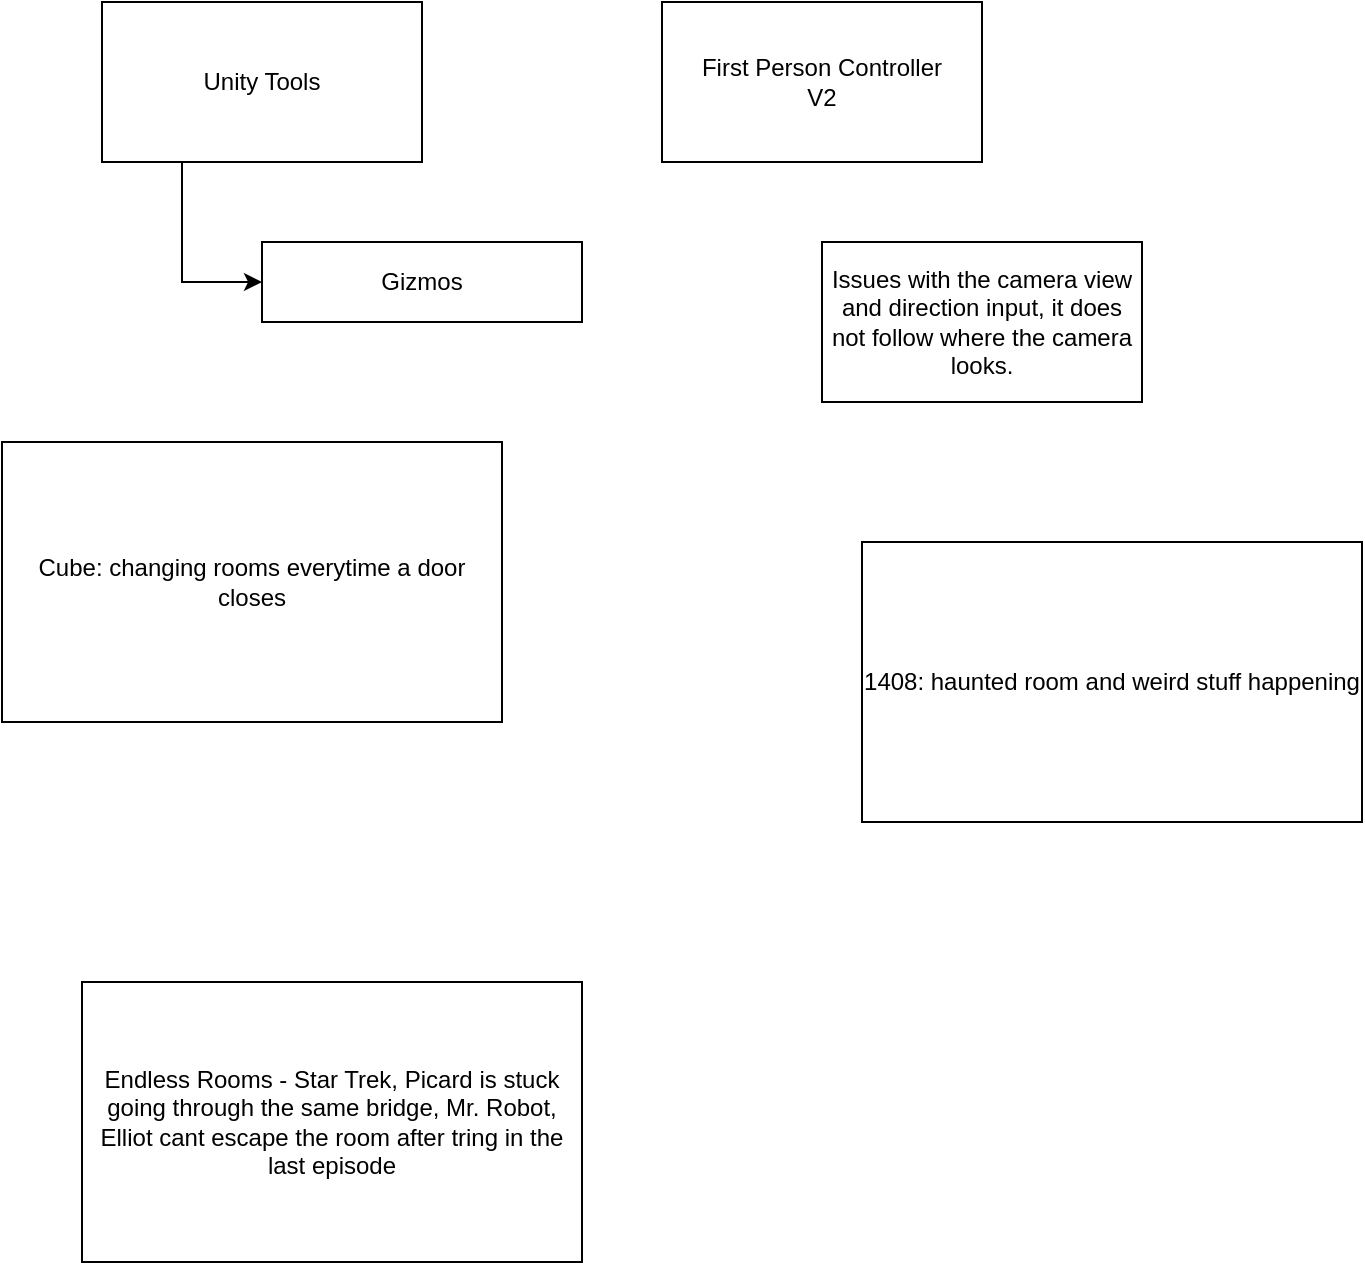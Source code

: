 <mxfile version="21.2.1" type="device" pages="3">
  <diagram id="OWWjhx43bJHUxAtt4HRS" name="Page-1">
    <mxGraphModel dx="1956" dy="1322" grid="1" gridSize="10" guides="1" tooltips="1" connect="1" arrows="1" fold="1" page="0" pageScale="1" pageWidth="827" pageHeight="1169" math="0" shadow="0">
      <root>
        <mxCell id="0" />
        <mxCell id="1" parent="0" />
        <mxCell id="pqmVWuIX8EkXSryD8npg-3" style="edgeStyle=orthogonalEdgeStyle;rounded=0;orthogonalLoop=1;jettySize=auto;html=1;exitX=0.25;exitY=1;exitDx=0;exitDy=0;entryX=0;entryY=0.5;entryDx=0;entryDy=0;" parent="1" source="pqmVWuIX8EkXSryD8npg-1" target="pqmVWuIX8EkXSryD8npg-2" edge="1">
          <mxGeometry relative="1" as="geometry" />
        </mxCell>
        <mxCell id="pqmVWuIX8EkXSryD8npg-1" value="Unity Tools" style="rounded=0;whiteSpace=wrap;html=1;" parent="1" vertex="1">
          <mxGeometry x="200" y="200" width="160" height="80" as="geometry" />
        </mxCell>
        <mxCell id="pqmVWuIX8EkXSryD8npg-2" value="Gizmos" style="rounded=0;whiteSpace=wrap;html=1;" parent="1" vertex="1">
          <mxGeometry x="280" y="320" width="160" height="40" as="geometry" />
        </mxCell>
        <mxCell id="pqmVWuIX8EkXSryD8npg-4" value="First Person Controller&lt;br&gt;V2" style="rounded=0;whiteSpace=wrap;html=1;" parent="1" vertex="1">
          <mxGeometry x="480" y="200" width="160" height="80" as="geometry" />
        </mxCell>
        <mxCell id="pqmVWuIX8EkXSryD8npg-5" value="Issues with the camera view and direction input, it does not follow where the camera looks." style="rounded=0;whiteSpace=wrap;html=1;" parent="1" vertex="1">
          <mxGeometry x="560" y="320" width="160" height="80" as="geometry" />
        </mxCell>
        <mxCell id="MUxxiJeoaBw4_p3Go_Lc-1" value="Endless Rooms - Star Trek, Picard is stuck going through the same bridge, Mr. Robot, Elliot cant escape the room after tring in the last episode" style="rounded=0;whiteSpace=wrap;html=1;" parent="1" vertex="1">
          <mxGeometry x="190" y="690" width="250" height="140" as="geometry" />
        </mxCell>
        <mxCell id="0m9USpGexFO_KJhXpNeh-1" value="Cube: changing rooms everytime a door closes" style="rounded=0;whiteSpace=wrap;html=1;" parent="1" vertex="1">
          <mxGeometry x="150" y="420" width="250" height="140" as="geometry" />
        </mxCell>
        <mxCell id="0m9USpGexFO_KJhXpNeh-2" value="1408: haunted room and weird stuff happening" style="rounded=0;whiteSpace=wrap;html=1;" parent="1" vertex="1">
          <mxGeometry x="580" y="470" width="250" height="140" as="geometry" />
        </mxCell>
      </root>
    </mxGraphModel>
  </diagram>
  <diagram id="b82AN6u6lCyhuYLlwNtT" name="Page-2">
    <mxGraphModel dx="1280" dy="995" grid="1" gridSize="10" guides="1" tooltips="1" connect="1" arrows="1" fold="1" page="0" pageScale="1" pageWidth="827" pageHeight="1169" math="0" shadow="0">
      <root>
        <mxCell id="2waXNljektV7qJwyg47K-0" />
        <mxCell id="2waXNljektV7qJwyg47K-1" parent="2waXNljektV7qJwyg47K-0" />
        <mxCell id="2waXNljektV7qJwyg47K-27" value="" style="rounded=0;whiteSpace=wrap;html=1;rotation=-180;" parent="2waXNljektV7qJwyg47K-1" vertex="1">
          <mxGeometry x="160" y="-80" width="840" height="560" as="geometry" />
        </mxCell>
        <mxCell id="2waXNljektV7qJwyg47K-2" value="" style="rounded=0;whiteSpace=wrap;html=1;rotation=-180;" parent="2waXNljektV7qJwyg47K-1" vertex="1">
          <mxGeometry x="400" y="-80" width="120" height="120" as="geometry" />
        </mxCell>
        <mxCell id="2waXNljektV7qJwyg47K-4" value="" style="rounded=0;whiteSpace=wrap;html=1;rotation=-180;" parent="2waXNljektV7qJwyg47K-1" vertex="1">
          <mxGeometry x="520" y="-80" width="120" height="120" as="geometry" />
        </mxCell>
        <mxCell id="2waXNljektV7qJwyg47K-5" value="" style="rounded=0;whiteSpace=wrap;html=1;rotation=-180;" parent="2waXNljektV7qJwyg47K-1" vertex="1">
          <mxGeometry x="640" y="-80" width="120" height="120" as="geometry" />
        </mxCell>
        <mxCell id="2waXNljektV7qJwyg47K-6" value="" style="rounded=0;whiteSpace=wrap;html=1;rotation=-180;" parent="2waXNljektV7qJwyg47K-1" vertex="1">
          <mxGeometry x="760" y="-80" width="120" height="120" as="geometry" />
        </mxCell>
        <mxCell id="2waXNljektV7qJwyg47K-7" value="" style="rounded=0;whiteSpace=wrap;html=1;rotation=-180;" parent="2waXNljektV7qJwyg47K-1" vertex="1">
          <mxGeometry x="880" y="-80" width="120" height="120" as="geometry" />
        </mxCell>
        <mxCell id="2waXNljektV7qJwyg47K-8" value="" style="rounded=0;whiteSpace=wrap;html=1;rotation=-180;" parent="2waXNljektV7qJwyg47K-1" vertex="1">
          <mxGeometry x="360" y="-80" width="40" height="120" as="geometry" />
        </mxCell>
        <mxCell id="2waXNljektV7qJwyg47K-9" value="" style="rounded=0;whiteSpace=wrap;html=1;rotation=-180;" parent="2waXNljektV7qJwyg47K-1" vertex="1">
          <mxGeometry x="280" y="-80" width="80" height="80" as="geometry" />
        </mxCell>
        <mxCell id="2waXNljektV7qJwyg47K-10" value="" style="rounded=0;whiteSpace=wrap;html=1;rotation=-180;" parent="2waXNljektV7qJwyg47K-1" vertex="1">
          <mxGeometry x="160" y="-80" width="120" height="200" as="geometry" />
        </mxCell>
        <mxCell id="2waXNljektV7qJwyg47K-11" value="" style="rounded=0;whiteSpace=wrap;html=1;rotation=-180;" parent="2waXNljektV7qJwyg47K-1" vertex="1">
          <mxGeometry x="160" y="360" width="120" height="120" as="geometry" />
        </mxCell>
        <mxCell id="2waXNljektV7qJwyg47K-12" value="" style="rounded=0;whiteSpace=wrap;html=1;rotation=-180;strokeColor=#FFFF00;" parent="2waXNljektV7qJwyg47K-1" vertex="1">
          <mxGeometry x="160" y="240" width="120" height="120" as="geometry" />
        </mxCell>
        <mxCell id="2waXNljektV7qJwyg47K-13" value="" style="rounded=0;whiteSpace=wrap;html=1;rotation=-180;strokeColor=#FFFF00;" parent="2waXNljektV7qJwyg47K-1" vertex="1">
          <mxGeometry x="160" y="120" width="120" height="120" as="geometry" />
        </mxCell>
        <mxCell id="2waXNljektV7qJwyg47K-14" value="" style="rounded=0;whiteSpace=wrap;html=1;rotation=-180;" parent="2waXNljektV7qJwyg47K-1" vertex="1">
          <mxGeometry x="880" y="120" width="120" height="120" as="geometry" />
        </mxCell>
        <mxCell id="2waXNljektV7qJwyg47K-15" value="" style="rounded=0;whiteSpace=wrap;html=1;rotation=-180;" parent="2waXNljektV7qJwyg47K-1" vertex="1">
          <mxGeometry x="880" y="320" width="120" height="120" as="geometry" />
        </mxCell>
        <mxCell id="2waXNljektV7qJwyg47K-16" value="" style="rounded=0;whiteSpace=wrap;html=1;rotation=-180;" parent="2waXNljektV7qJwyg47K-1" vertex="1">
          <mxGeometry x="920" y="240" width="80" height="80" as="geometry" />
        </mxCell>
        <mxCell id="2waXNljektV7qJwyg47K-17" value="" style="rounded=0;whiteSpace=wrap;html=1;rotation=-180;" parent="2waXNljektV7qJwyg47K-1" vertex="1">
          <mxGeometry x="760" y="440" width="240" height="120" as="geometry" />
        </mxCell>
        <mxCell id="2waXNljektV7qJwyg47K-18" value="" style="rounded=0;whiteSpace=wrap;html=1;rotation=-180;" parent="2waXNljektV7qJwyg47K-1" vertex="1">
          <mxGeometry x="680" y="240" width="120" height="120" as="geometry" />
        </mxCell>
        <mxCell id="2waXNljektV7qJwyg47K-19" value="" style="rounded=0;whiteSpace=wrap;html=1;rotation=-180;" parent="2waXNljektV7qJwyg47K-1" vertex="1">
          <mxGeometry x="560" y="240" width="120" height="120" as="geometry" />
        </mxCell>
        <mxCell id="2waXNljektV7qJwyg47K-20" value="" style="rounded=0;whiteSpace=wrap;html=1;rotation=-180;" parent="2waXNljektV7qJwyg47K-1" vertex="1">
          <mxGeometry x="520" y="120" width="80" height="80" as="geometry" />
        </mxCell>
        <mxCell id="2waXNljektV7qJwyg47K-21" value="" style="rounded=0;whiteSpace=wrap;html=1;rotation=-180;" parent="2waXNljektV7qJwyg47K-1" vertex="1">
          <mxGeometry x="400" y="120" width="120" height="120" as="geometry" />
        </mxCell>
        <mxCell id="2waXNljektV7qJwyg47K-22" value="" style="rounded=0;whiteSpace=wrap;html=1;rotation=-180;" parent="2waXNljektV7qJwyg47K-1" vertex="1">
          <mxGeometry x="320" y="120" width="80" height="120" as="geometry" />
        </mxCell>
        <mxCell id="2waXNljektV7qJwyg47K-23" value="" style="rounded=0;whiteSpace=wrap;html=1;rotation=-180;" parent="2waXNljektV7qJwyg47K-1" vertex="1">
          <mxGeometry x="320" y="240" width="80" height="120" as="geometry" />
        </mxCell>
        <mxCell id="2waXNljektV7qJwyg47K-24" value="" style="rounded=0;whiteSpace=wrap;html=1;rotation=-180;" parent="2waXNljektV7qJwyg47K-1" vertex="1">
          <mxGeometry x="400" y="240" width="120" height="120" as="geometry" />
        </mxCell>
        <mxCell id="2waXNljektV7qJwyg47K-25" value="" style="endArrow=none;html=1;exitX=0;exitY=0;exitDx=0;exitDy=0;entryX=0;entryY=1;entryDx=0;entryDy=0;" parent="2waXNljektV7qJwyg47K-1" source="2waXNljektV7qJwyg47K-7" target="2waXNljektV7qJwyg47K-14" edge="1">
          <mxGeometry width="50" height="50" relative="1" as="geometry">
            <mxPoint x="500" y="270" as="sourcePoint" />
            <mxPoint x="450" y="320" as="targetPoint" />
          </mxGeometry>
        </mxCell>
        <mxCell id="2waXNljektV7qJwyg47K-26" value="" style="endArrow=none;html=1;exitX=0;exitY=0;exitDx=0;exitDy=0;entryX=1.013;entryY=0.675;entryDx=0;entryDy=0;entryPerimeter=0;" parent="2waXNljektV7qJwyg47K-1" source="2waXNljektV7qJwyg47K-11" target="2waXNljektV7qJwyg47K-17" edge="1">
          <mxGeometry width="50" height="50" relative="1" as="geometry">
            <mxPoint x="610" y="490" as="sourcePoint" />
            <mxPoint x="610" y="570" as="targetPoint" />
          </mxGeometry>
        </mxCell>
        <mxCell id="2waXNljektV7qJwyg47K-29" value="" style="rounded=0;whiteSpace=wrap;html=1;rotation=-180;" parent="2waXNljektV7qJwyg47K-1" vertex="1">
          <mxGeometry x="80" y="200" width="80" height="80" as="geometry" />
        </mxCell>
        <mxCell id="2waXNljektV7qJwyg47K-30" value="" style="rounded=0;whiteSpace=wrap;html=1;rotation=-180;dashed=1;" parent="2waXNljektV7qJwyg47K-1" vertex="1">
          <mxGeometry x="160" y="170" width="40" height="140" as="geometry" />
        </mxCell>
        <mxCell id="2waXNljektV7qJwyg47K-31" value="" style="rounded=0;whiteSpace=wrap;html=1;rotation=-180;" parent="2waXNljektV7qJwyg47K-1" vertex="1">
          <mxGeometry y="200" width="80" height="80" as="geometry" />
        </mxCell>
        <mxCell id="2waXNljektV7qJwyg47K-32" value="" style="rounded=0;whiteSpace=wrap;html=1;rotation=-180;" parent="2waXNljektV7qJwyg47K-1" vertex="1">
          <mxGeometry x="-160" y="200" width="80" height="80" as="geometry" />
        </mxCell>
        <mxCell id="2waXNljektV7qJwyg47K-33" value="" style="rounded=0;whiteSpace=wrap;html=1;rotation=-180;" parent="2waXNljektV7qJwyg47K-1" vertex="1">
          <mxGeometry x="-80" y="200" width="80" height="80" as="geometry" />
        </mxCell>
        <mxCell id="2waXNljektV7qJwyg47K-34" value="" style="rounded=0;whiteSpace=wrap;html=1;rotation=-180;" parent="2waXNljektV7qJwyg47K-1" vertex="1">
          <mxGeometry x="-240" y="200" width="80" height="80" as="geometry" />
        </mxCell>
      </root>
    </mxGraphModel>
  </diagram>
  <diagram id="rUXzVKnXxdcfp3iyt2YA" name="Beats Sheet">
    <mxGraphModel dx="2480" dy="1395" grid="1" gridSize="10" guides="1" tooltips="1" connect="1" arrows="1" fold="1" page="0" pageScale="1" pageWidth="827" pageHeight="1169" math="0" shadow="0">
      <root>
        <mxCell id="0" />
        <mxCell id="1" parent="0" />
        <mxCell id="lCyjvH7Qmk7hc50kMmSe-2" value="" style="rounded=1;whiteSpace=wrap;html=1;arcSize=1;" vertex="1" parent="1">
          <mxGeometry x="-1520" y="840" width="7000" height="1560" as="geometry" />
        </mxCell>
        <mxCell id="lCyjvH7Qmk7hc50kMmSe-3" style="edgeStyle=orthogonalEdgeStyle;rounded=0;orthogonalLoop=1;jettySize=auto;html=1;endArrow=none;endFill=0;strokeWidth=5;" edge="1" parent="1" source="lCyjvH7Qmk7hc50kMmSe-138" target="lCyjvH7Qmk7hc50kMmSe-224">
          <mxGeometry relative="1" as="geometry" />
        </mxCell>
        <mxCell id="lCyjvH7Qmk7hc50kMmSe-4" style="edgeStyle=orthogonalEdgeStyle;rounded=0;orthogonalLoop=1;jettySize=auto;html=1;endArrow=none;endFill=0;strokeWidth=5;" edge="1" parent="1" source="lCyjvH7Qmk7hc50kMmSe-136" target="lCyjvH7Qmk7hc50kMmSe-213">
          <mxGeometry relative="1" as="geometry" />
        </mxCell>
        <mxCell id="lCyjvH7Qmk7hc50kMmSe-5" style="edgeStyle=orthogonalEdgeStyle;rounded=0;orthogonalLoop=1;jettySize=auto;html=1;entryX=0.5;entryY=0;entryDx=0;entryDy=0;endArrow=none;endFill=0;strokeWidth=5;" edge="1" parent="1" source="lCyjvH7Qmk7hc50kMmSe-139" target="lCyjvH7Qmk7hc50kMmSe-227">
          <mxGeometry relative="1" as="geometry" />
        </mxCell>
        <mxCell id="lCyjvH7Qmk7hc50kMmSe-6" style="edgeStyle=orthogonalEdgeStyle;rounded=0;orthogonalLoop=1;jettySize=auto;html=1;entryX=0.5;entryY=0;entryDx=0;entryDy=0;endArrow=none;endFill=0;strokeWidth=5;" edge="1" parent="1" source="lCyjvH7Qmk7hc50kMmSe-141" target="lCyjvH7Qmk7hc50kMmSe-258">
          <mxGeometry relative="1" as="geometry" />
        </mxCell>
        <mxCell id="lCyjvH7Qmk7hc50kMmSe-7" value="" style="edgeStyle=orthogonalEdgeStyle;rounded=0;orthogonalLoop=1;jettySize=auto;html=1;endArrow=none;endFill=0;strokeWidth=5;" edge="1" parent="1" source="lCyjvH7Qmk7hc50kMmSe-143" target="lCyjvH7Qmk7hc50kMmSe-144">
          <mxGeometry relative="1" as="geometry" />
        </mxCell>
        <mxCell id="lCyjvH7Qmk7hc50kMmSe-8" style="edgeStyle=orthogonalEdgeStyle;rounded=0;orthogonalLoop=1;jettySize=auto;html=1;entryX=0.5;entryY=0;entryDx=0;entryDy=0;endArrow=none;endFill=0;strokeWidth=5;" edge="1" parent="1" source="lCyjvH7Qmk7hc50kMmSe-146" target="lCyjvH7Qmk7hc50kMmSe-280">
          <mxGeometry relative="1" as="geometry" />
        </mxCell>
        <mxCell id="lCyjvH7Qmk7hc50kMmSe-9" style="edgeStyle=orthogonalEdgeStyle;rounded=0;orthogonalLoop=1;jettySize=auto;html=1;exitX=0.5;exitY=1;exitDx=0;exitDy=0;endArrow=none;endFill=0;strokeWidth=5;entryX=0.5;entryY=0;entryDx=0;entryDy=0;" edge="1" parent="1" source="lCyjvH7Qmk7hc50kMmSe-147" target="lCyjvH7Qmk7hc50kMmSe-287">
          <mxGeometry relative="1" as="geometry">
            <mxPoint x="1920" y="1440" as="targetPoint" />
          </mxGeometry>
        </mxCell>
        <mxCell id="lCyjvH7Qmk7hc50kMmSe-10" style="edgeStyle=orthogonalEdgeStyle;rounded=0;orthogonalLoop=1;jettySize=auto;html=1;exitX=0.5;exitY=1;exitDx=0;exitDy=0;entryX=0.5;entryY=0;entryDx=0;entryDy=0;endArrow=none;endFill=0;strokeWidth=5;" edge="1" parent="1" source="lCyjvH7Qmk7hc50kMmSe-149" target="lCyjvH7Qmk7hc50kMmSe-337">
          <mxGeometry relative="1" as="geometry" />
        </mxCell>
        <mxCell id="lCyjvH7Qmk7hc50kMmSe-11" style="edgeStyle=orthogonalEdgeStyle;rounded=0;orthogonalLoop=1;jettySize=auto;html=1;exitX=0.5;exitY=1;exitDx=0;exitDy=0;endArrow=none;endFill=0;strokeWidth=5;" edge="1" parent="1" source="lCyjvH7Qmk7hc50kMmSe-151" target="lCyjvH7Qmk7hc50kMmSe-342">
          <mxGeometry relative="1" as="geometry" />
        </mxCell>
        <mxCell id="lCyjvH7Qmk7hc50kMmSe-12" style="edgeStyle=orthogonalEdgeStyle;rounded=0;orthogonalLoop=1;jettySize=auto;html=1;endArrow=none;endFill=0;strokeWidth=5;" edge="1" parent="1" source="lCyjvH7Qmk7hc50kMmSe-154" target="lCyjvH7Qmk7hc50kMmSe-347">
          <mxGeometry relative="1" as="geometry" />
        </mxCell>
        <mxCell id="lCyjvH7Qmk7hc50kMmSe-13" style="edgeStyle=orthogonalEdgeStyle;rounded=0;orthogonalLoop=1;jettySize=auto;html=1;exitX=0.5;exitY=1;exitDx=0;exitDy=0;entryX=0.5;entryY=0;entryDx=0;entryDy=0;endArrow=none;endFill=0;strokeWidth=5;" edge="1" parent="1" source="lCyjvH7Qmk7hc50kMmSe-156" target="lCyjvH7Qmk7hc50kMmSe-351">
          <mxGeometry relative="1" as="geometry" />
        </mxCell>
        <mxCell id="lCyjvH7Qmk7hc50kMmSe-14" style="edgeStyle=orthogonalEdgeStyle;rounded=0;orthogonalLoop=1;jettySize=auto;html=1;exitX=0.5;exitY=1;exitDx=0;exitDy=0;endArrow=none;endFill=0;strokeWidth=5;" edge="1" parent="1" source="lCyjvH7Qmk7hc50kMmSe-158" target="lCyjvH7Qmk7hc50kMmSe-356">
          <mxGeometry relative="1" as="geometry" />
        </mxCell>
        <mxCell id="lCyjvH7Qmk7hc50kMmSe-15" style="edgeStyle=orthogonalEdgeStyle;rounded=0;orthogonalLoop=1;jettySize=auto;html=1;exitX=0.5;exitY=1;exitDx=0;exitDy=0;entryX=0.5;entryY=0;entryDx=0;entryDy=0;endArrow=none;endFill=0;strokeWidth=5;" edge="1" parent="1" source="lCyjvH7Qmk7hc50kMmSe-159" target="lCyjvH7Qmk7hc50kMmSe-361">
          <mxGeometry relative="1" as="geometry" />
        </mxCell>
        <mxCell id="lCyjvH7Qmk7hc50kMmSe-16" style="edgeStyle=orthogonalEdgeStyle;rounded=0;orthogonalLoop=1;jettySize=auto;html=1;strokeWidth=5;endArrow=none;endFill=0;" edge="1" parent="1" source="lCyjvH7Qmk7hc50kMmSe-165" target="lCyjvH7Qmk7hc50kMmSe-170">
          <mxGeometry relative="1" as="geometry" />
        </mxCell>
        <mxCell id="lCyjvH7Qmk7hc50kMmSe-17" style="edgeStyle=orthogonalEdgeStyle;rounded=0;orthogonalLoop=1;jettySize=auto;html=1;endArrow=none;endFill=0;strokeWidth=5;" edge="1" parent="1" source="lCyjvH7Qmk7hc50kMmSe-247" target="lCyjvH7Qmk7hc50kMmSe-233">
          <mxGeometry relative="1" as="geometry" />
        </mxCell>
        <mxCell id="lCyjvH7Qmk7hc50kMmSe-18" style="edgeStyle=orthogonalEdgeStyle;rounded=0;orthogonalLoop=1;jettySize=auto;html=1;exitX=0.5;exitY=1;exitDx=0;exitDy=0;entryX=0.5;entryY=0;entryDx=0;entryDy=0;endArrow=none;endFill=0;strokeWidth=5;" edge="1" parent="1" source="lCyjvH7Qmk7hc50kMmSe-316" target="lCyjvH7Qmk7hc50kMmSe-310">
          <mxGeometry relative="1" as="geometry" />
        </mxCell>
        <mxCell id="lCyjvH7Qmk7hc50kMmSe-19" style="edgeStyle=orthogonalEdgeStyle;rounded=0;orthogonalLoop=1;jettySize=auto;html=1;exitX=0.5;exitY=1;exitDx=0;exitDy=0;endArrow=none;endFill=0;strokeWidth=5;entryX=0.5;entryY=0;entryDx=0;entryDy=0;" edge="1" parent="1" source="lCyjvH7Qmk7hc50kMmSe-318" target="lCyjvH7Qmk7hc50kMmSe-324">
          <mxGeometry relative="1" as="geometry">
            <mxPoint x="2879.966" y="1440.0" as="targetPoint" />
          </mxGeometry>
        </mxCell>
        <mxCell id="lCyjvH7Qmk7hc50kMmSe-20" style="edgeStyle=orthogonalEdgeStyle;rounded=0;orthogonalLoop=1;jettySize=auto;html=1;exitX=0.5;exitY=1;exitDx=0;exitDy=0;endArrow=none;endFill=0;strokeWidth=5;entryX=0.5;entryY=0;entryDx=0;entryDy=0;" edge="1" parent="1" source="lCyjvH7Qmk7hc50kMmSe-319" target="lCyjvH7Qmk7hc50kMmSe-325">
          <mxGeometry relative="1" as="geometry">
            <mxPoint x="3159.966" y="1440.0" as="targetPoint" />
          </mxGeometry>
        </mxCell>
        <mxCell id="lCyjvH7Qmk7hc50kMmSe-21" value="" style="rounded=1;whiteSpace=wrap;html=1;arcSize=4;" vertex="1" parent="1">
          <mxGeometry x="-1520" y="520" width="3800" height="280" as="geometry" />
        </mxCell>
        <mxCell id="lCyjvH7Qmk7hc50kMmSe-22" value="" style="rounded=1;whiteSpace=wrap;html=1;strokeColor=#3700CC;glass=0;fillColor=#6a00ff;fontColor=#ffffff;opacity=30;" vertex="1" parent="1">
          <mxGeometry x="-1080" y="1240" width="6520" height="40" as="geometry" />
        </mxCell>
        <mxCell id="lCyjvH7Qmk7hc50kMmSe-23" value="" style="rounded=1;whiteSpace=wrap;html=1;strokeColor=#2D7600;glass=0;fillColor=#60a917;fontColor=#ffffff;opacity=30;" vertex="1" parent="1">
          <mxGeometry x="-1080" y="1280" width="6520" height="40" as="geometry" />
        </mxCell>
        <mxCell id="lCyjvH7Qmk7hc50kMmSe-24" value="" style="rounded=1;whiteSpace=wrap;html=1;strokeColor=#001DBC;glass=0;fillColor=#0050ef;fontColor=#ffffff;opacity=30;" vertex="1" parent="1">
          <mxGeometry x="-1080" y="1320" width="6520" height="40" as="geometry" />
        </mxCell>
        <mxCell id="lCyjvH7Qmk7hc50kMmSe-25" value="" style="rounded=1;whiteSpace=wrap;html=1;arcSize=2;" vertex="1" parent="1">
          <mxGeometry x="-1520" y="-680" width="2240" height="1160" as="geometry" />
        </mxCell>
        <mxCell id="lCyjvH7Qmk7hc50kMmSe-26" value="" style="rounded=1;whiteSpace=wrap;html=1;" vertex="1" parent="1">
          <mxGeometry x="-1360" y="-440" width="360" height="400" as="geometry" />
        </mxCell>
        <mxCell id="lCyjvH7Qmk7hc50kMmSe-27" value="" style="edgeStyle=orthogonalEdgeStyle;curved=1;rounded=0;orthogonalLoop=1;jettySize=auto;html=1;endArrow=none;endFill=0;strokeWidth=5;" edge="1" parent="1" source="lCyjvH7Qmk7hc50kMmSe-28" target="lCyjvH7Qmk7hc50kMmSe-30">
          <mxGeometry relative="1" as="geometry" />
        </mxCell>
        <mxCell id="lCyjvH7Qmk7hc50kMmSe-28" value="Player is stranded and heads to town for help" style="rounded=1;whiteSpace=wrap;html=1;" vertex="1" parent="1">
          <mxGeometry x="-1080" y="280" width="160" height="120" as="geometry" />
        </mxCell>
        <mxCell id="lCyjvH7Qmk7hc50kMmSe-29" value="" style="edgeStyle=orthogonalEdgeStyle;curved=1;rounded=0;orthogonalLoop=1;jettySize=auto;html=1;endArrow=none;endFill=0;strokeWidth=5;" edge="1" parent="1" source="lCyjvH7Qmk7hc50kMmSe-30" target="lCyjvH7Qmk7hc50kMmSe-31">
          <mxGeometry relative="1" as="geometry" />
        </mxCell>
        <mxCell id="lCyjvH7Qmk7hc50kMmSe-30" value="Player realises everything is closed and it is getting very late, they need to find a hotel" style="rounded=1;whiteSpace=wrap;html=1;" vertex="1" parent="1">
          <mxGeometry x="-880" y="280" width="160" height="120" as="geometry" />
        </mxCell>
        <mxCell id="lCyjvH7Qmk7hc50kMmSe-31" value="Player goes to sleep and find a mechanic the next day" style="rounded=1;whiteSpace=wrap;html=1;" vertex="1" parent="1">
          <mxGeometry x="-680" y="280" width="160" height="120" as="geometry" />
        </mxCell>
        <mxCell id="lCyjvH7Qmk7hc50kMmSe-32" style="edgeStyle=orthogonalEdgeStyle;rounded=1;orthogonalLoop=1;jettySize=auto;html=1;endArrow=none;endFill=0;entryX=0;entryY=0.5;entryDx=0;entryDy=0;strokeWidth=5;" edge="1" parent="1" source="lCyjvH7Qmk7hc50kMmSe-33" target="lCyjvH7Qmk7hc50kMmSe-28">
          <mxGeometry relative="1" as="geometry" />
        </mxCell>
        <mxCell id="lCyjvH7Qmk7hc50kMmSe-33" value="Weather event" style="rounded=1;whiteSpace=wrap;html=1;" vertex="1" parent="1">
          <mxGeometry x="-1280" y="240" width="120" height="40" as="geometry" />
        </mxCell>
        <mxCell id="lCyjvH7Qmk7hc50kMmSe-34" style="edgeStyle=orthogonalEdgeStyle;curved=1;rounded=0;orthogonalLoop=1;jettySize=auto;html=1;endArrow=none;endFill=0;entryX=0;entryY=0.5;entryDx=0;entryDy=0;strokeWidth=5;" edge="1" parent="1" source="lCyjvH7Qmk7hc50kMmSe-35" target="lCyjvH7Qmk7hc50kMmSe-28">
          <mxGeometry relative="1" as="geometry">
            <mxPoint x="-1080" y="320" as="targetPoint" />
          </mxGeometry>
        </mxCell>
        <mxCell id="lCyjvH7Qmk7hc50kMmSe-35" value="Car breaks down" style="rounded=1;whiteSpace=wrap;html=1;" vertex="1" parent="1">
          <mxGeometry x="-1280" y="320" width="120" height="40" as="geometry" />
        </mxCell>
        <mxCell id="lCyjvH7Qmk7hc50kMmSe-36" style="edgeStyle=orthogonalEdgeStyle;rounded=1;orthogonalLoop=1;jettySize=auto;html=1;entryX=0;entryY=0.5;entryDx=0;entryDy=0;endArrow=none;endFill=0;strokeWidth=5;" edge="1" parent="1" source="lCyjvH7Qmk7hc50kMmSe-37" target="lCyjvH7Qmk7hc50kMmSe-28">
          <mxGeometry relative="1" as="geometry" />
        </mxCell>
        <mxCell id="lCyjvH7Qmk7hc50kMmSe-37" value="Out of fuel" style="rounded=1;whiteSpace=wrap;html=1;" vertex="1" parent="1">
          <mxGeometry x="-1280" y="400" width="120" height="40" as="geometry" />
        </mxCell>
        <mxCell id="lCyjvH7Qmk7hc50kMmSe-38" style="edgeStyle=orthogonalEdgeStyle;rounded=1;orthogonalLoop=1;jettySize=auto;html=1;entryX=0;entryY=0.5;entryDx=0;entryDy=0;endArrow=none;endFill=0;strokeWidth=5;" edge="1" parent="1" source="lCyjvH7Qmk7hc50kMmSe-39" target="lCyjvH7Qmk7hc50kMmSe-41">
          <mxGeometry relative="1" as="geometry" />
        </mxCell>
        <mxCell id="lCyjvH7Qmk7hc50kMmSe-39" value="Player finds themselves stranded on the road" style="rounded=1;whiteSpace=wrap;html=1;" vertex="1" parent="1">
          <mxGeometry x="-1080" y="40" width="160" height="120" as="geometry" />
        </mxCell>
        <mxCell id="lCyjvH7Qmk7hc50kMmSe-40" style="edgeStyle=orthogonalEdgeStyle;rounded=1;orthogonalLoop=1;jettySize=auto;html=1;entryX=0;entryY=0.5;entryDx=0;entryDy=0;endArrow=none;endFill=0;strokeWidth=5;" edge="1" parent="1" source="lCyjvH7Qmk7hc50kMmSe-41" target="lCyjvH7Qmk7hc50kMmSe-43">
          <mxGeometry relative="1" as="geometry" />
        </mxCell>
        <mxCell id="lCyjvH7Qmk7hc50kMmSe-41" value="Player discovers a path leading through a forest and into a ghost town" style="rounded=1;whiteSpace=wrap;html=1;" vertex="1" parent="1">
          <mxGeometry x="-880" y="40" width="160" height="120" as="geometry" />
        </mxCell>
        <mxCell id="lCyjvH7Qmk7hc50kMmSe-42" style="edgeStyle=orthogonalEdgeStyle;rounded=1;orthogonalLoop=1;jettySize=auto;html=1;entryX=0;entryY=0.5;entryDx=0;entryDy=0;endArrow=none;endFill=0;strokeWidth=5;" edge="1" parent="1" source="lCyjvH7Qmk7hc50kMmSe-43" target="lCyjvH7Qmk7hc50kMmSe-53">
          <mxGeometry relative="1" as="geometry" />
        </mxCell>
        <mxCell id="lCyjvH7Qmk7hc50kMmSe-43" value="It is late and the player must find an inn to rest" style="rounded=1;whiteSpace=wrap;html=1;" vertex="1" parent="1">
          <mxGeometry x="-680" y="40" width="160" height="120" as="geometry" />
        </mxCell>
        <mxCell id="lCyjvH7Qmk7hc50kMmSe-44" style="edgeStyle=orthogonalEdgeStyle;rounded=1;orthogonalLoop=1;jettySize=auto;html=1;entryX=0;entryY=0.5;entryDx=0;entryDy=0;endArrow=none;endFill=0;strokeWidth=5;" edge="1" parent="1" source="lCyjvH7Qmk7hc50kMmSe-45" target="lCyjvH7Qmk7hc50kMmSe-47">
          <mxGeometry relative="1" as="geometry" />
        </mxCell>
        <mxCell id="lCyjvH7Qmk7hc50kMmSe-45" value="Player wakes up and attempts to find mechanic, begins to explore" style="rounded=1;whiteSpace=wrap;html=1;" vertex="1" parent="1">
          <mxGeometry x="-80" y="40" width="160" height="120" as="geometry" />
        </mxCell>
        <mxCell id="lCyjvH7Qmk7hc50kMmSe-46" style="edgeStyle=orthogonalEdgeStyle;rounded=1;orthogonalLoop=1;jettySize=auto;html=1;entryX=0;entryY=0.5;entryDx=0;entryDy=0;endArrow=none;endFill=0;strokeWidth=5;" edge="1" parent="1" source="lCyjvH7Qmk7hc50kMmSe-47" target="lCyjvH7Qmk7hc50kMmSe-58">
          <mxGeometry relative="1" as="geometry" />
        </mxCell>
        <mxCell id="lCyjvH7Qmk7hc50kMmSe-47" value="Player finds strange object, will try to enquire about the object" style="rounded=1;whiteSpace=wrap;html=1;" vertex="1" parent="1">
          <mxGeometry x="120" y="40" width="160" height="120" as="geometry" />
        </mxCell>
        <mxCell id="lCyjvH7Qmk7hc50kMmSe-48" style="edgeStyle=orthogonalEdgeStyle;rounded=1;orthogonalLoop=1;jettySize=auto;html=1;entryX=0;entryY=0.5;entryDx=0;entryDy=0;endArrow=none;endFill=0;strokeWidth=5;" edge="1" parent="1" source="lCyjvH7Qmk7hc50kMmSe-51" target="lCyjvH7Qmk7hc50kMmSe-35">
          <mxGeometry relative="1" as="geometry" />
        </mxCell>
        <mxCell id="lCyjvH7Qmk7hc50kMmSe-49" style="edgeStyle=orthogonalEdgeStyle;rounded=1;orthogonalLoop=1;jettySize=auto;html=1;entryX=0;entryY=0.5;entryDx=0;entryDy=0;endArrow=none;endFill=0;strokeWidth=5;" edge="1" parent="1" source="lCyjvH7Qmk7hc50kMmSe-51" target="lCyjvH7Qmk7hc50kMmSe-33">
          <mxGeometry relative="1" as="geometry" />
        </mxCell>
        <mxCell id="lCyjvH7Qmk7hc50kMmSe-50" style="edgeStyle=orthogonalEdgeStyle;rounded=1;orthogonalLoop=1;jettySize=auto;html=1;entryX=0;entryY=0.5;entryDx=0;entryDy=0;endArrow=none;endFill=0;strokeWidth=5;" edge="1" parent="1" source="lCyjvH7Qmk7hc50kMmSe-51" target="lCyjvH7Qmk7hc50kMmSe-37">
          <mxGeometry relative="1" as="geometry" />
        </mxCell>
        <mxCell id="lCyjvH7Qmk7hc50kMmSe-51" value="Start" style="rounded=1;whiteSpace=wrap;html=1;" vertex="1" parent="1">
          <mxGeometry x="-1480" y="320" width="120" height="40" as="geometry" />
        </mxCell>
        <mxCell id="lCyjvH7Qmk7hc50kMmSe-52" style="edgeStyle=orthogonalEdgeStyle;rounded=1;orthogonalLoop=1;jettySize=auto;html=1;entryX=0;entryY=0.5;entryDx=0;entryDy=0;endArrow=none;endFill=0;strokeWidth=5;" edge="1" parent="1" source="lCyjvH7Qmk7hc50kMmSe-53" target="lCyjvH7Qmk7hc50kMmSe-55">
          <mxGeometry relative="1" as="geometry" />
        </mxCell>
        <mxCell id="lCyjvH7Qmk7hc50kMmSe-53" value="Player is at inn to rest" style="rounded=1;whiteSpace=wrap;html=1;" vertex="1" parent="1">
          <mxGeometry x="-480" y="40" width="160" height="120" as="geometry" />
        </mxCell>
        <mxCell id="lCyjvH7Qmk7hc50kMmSe-54" style="edgeStyle=orthogonalEdgeStyle;rounded=1;orthogonalLoop=1;jettySize=auto;html=1;entryX=0;entryY=0.5;entryDx=0;entryDy=0;endArrow=none;endFill=0;strokeWidth=5;" edge="1" parent="1" source="lCyjvH7Qmk7hc50kMmSe-55" target="lCyjvH7Qmk7hc50kMmSe-45">
          <mxGeometry relative="1" as="geometry" />
        </mxCell>
        <mxCell id="lCyjvH7Qmk7hc50kMmSe-55" value="Player is told where to find the mechanic&#39;s shop" style="rounded=1;whiteSpace=wrap;html=1;" vertex="1" parent="1">
          <mxGeometry x="-280" y="40" width="160" height="120" as="geometry" />
        </mxCell>
        <mxCell id="lCyjvH7Qmk7hc50kMmSe-56" value="Player sees the town changing as it decays" style="rounded=1;whiteSpace=wrap;html=1;" vertex="1" parent="1">
          <mxGeometry x="520" y="40" width="160" height="120" as="geometry" />
        </mxCell>
        <mxCell id="lCyjvH7Qmk7hc50kMmSe-57" style="edgeStyle=orthogonalEdgeStyle;rounded=1;orthogonalLoop=1;jettySize=auto;html=1;entryX=0;entryY=0.5;entryDx=0;entryDy=0;endArrow=none;endFill=0;strokeWidth=5;" edge="1" parent="1" source="lCyjvH7Qmk7hc50kMmSe-58" target="lCyjvH7Qmk7hc50kMmSe-56">
          <mxGeometry relative="1" as="geometry" />
        </mxCell>
        <mxCell id="lCyjvH7Qmk7hc50kMmSe-58" value="Player is searching the town to stop the time loop" style="rounded=1;whiteSpace=wrap;html=1;" vertex="1" parent="1">
          <mxGeometry x="320" y="40" width="160" height="120" as="geometry" />
        </mxCell>
        <mxCell id="lCyjvH7Qmk7hc50kMmSe-59" style="edgeStyle=orthogonalEdgeStyle;rounded=1;orthogonalLoop=1;jettySize=auto;html=1;endArrow=none;endFill=0;entryX=0;entryY=0.5;entryDx=0;entryDy=0;strokeWidth=5;" edge="1" parent="1" source="lCyjvH7Qmk7hc50kMmSe-60" target="lCyjvH7Qmk7hc50kMmSe-39">
          <mxGeometry relative="1" as="geometry">
            <mxPoint x="-1360" y="70" as="targetPoint" />
          </mxGeometry>
        </mxCell>
        <mxCell id="lCyjvH7Qmk7hc50kMmSe-60" value="Weather event" style="rounded=1;whiteSpace=wrap;html=1;" vertex="1" parent="1">
          <mxGeometry x="-1280" width="120" height="40" as="geometry" />
        </mxCell>
        <mxCell id="lCyjvH7Qmk7hc50kMmSe-61" style="edgeStyle=orthogonalEdgeStyle;curved=1;rounded=0;orthogonalLoop=1;jettySize=auto;html=1;endArrow=none;endFill=0;entryX=0;entryY=0.5;entryDx=0;entryDy=0;strokeWidth=5;" edge="1" parent="1" source="lCyjvH7Qmk7hc50kMmSe-62" target="lCyjvH7Qmk7hc50kMmSe-39">
          <mxGeometry relative="1" as="geometry">
            <mxPoint x="-1360" y="70" as="targetPoint" />
          </mxGeometry>
        </mxCell>
        <mxCell id="lCyjvH7Qmk7hc50kMmSe-62" value="Car breaks down" style="rounded=1;whiteSpace=wrap;html=1;" vertex="1" parent="1">
          <mxGeometry x="-1280" y="80" width="120" height="40" as="geometry" />
        </mxCell>
        <mxCell id="lCyjvH7Qmk7hc50kMmSe-63" style="edgeStyle=orthogonalEdgeStyle;rounded=1;orthogonalLoop=1;jettySize=auto;html=1;entryX=0;entryY=0.5;entryDx=0;entryDy=0;endArrow=none;endFill=0;strokeWidth=5;" edge="1" parent="1" source="lCyjvH7Qmk7hc50kMmSe-64" target="lCyjvH7Qmk7hc50kMmSe-39">
          <mxGeometry relative="1" as="geometry">
            <mxPoint x="-1360" y="70" as="targetPoint" />
          </mxGeometry>
        </mxCell>
        <mxCell id="lCyjvH7Qmk7hc50kMmSe-64" value="Out of fuel" style="rounded=1;whiteSpace=wrap;html=1;" vertex="1" parent="1">
          <mxGeometry x="-1280" y="160" width="120" height="40" as="geometry" />
        </mxCell>
        <mxCell id="lCyjvH7Qmk7hc50kMmSe-65" style="edgeStyle=orthogonalEdgeStyle;rounded=1;orthogonalLoop=1;jettySize=auto;html=1;entryX=0;entryY=0.5;entryDx=0;entryDy=0;endArrow=none;endFill=0;strokeWidth=5;" edge="1" parent="1" source="lCyjvH7Qmk7hc50kMmSe-68" target="lCyjvH7Qmk7hc50kMmSe-62">
          <mxGeometry relative="1" as="geometry" />
        </mxCell>
        <mxCell id="lCyjvH7Qmk7hc50kMmSe-66" style="edgeStyle=orthogonalEdgeStyle;rounded=1;orthogonalLoop=1;jettySize=auto;html=1;entryX=0;entryY=0.5;entryDx=0;entryDy=0;endArrow=none;endFill=0;strokeWidth=5;" edge="1" parent="1" source="lCyjvH7Qmk7hc50kMmSe-68" target="lCyjvH7Qmk7hc50kMmSe-60">
          <mxGeometry relative="1" as="geometry" />
        </mxCell>
        <mxCell id="lCyjvH7Qmk7hc50kMmSe-67" style="edgeStyle=orthogonalEdgeStyle;rounded=1;orthogonalLoop=1;jettySize=auto;html=1;entryX=0;entryY=0.5;entryDx=0;entryDy=0;endArrow=none;endFill=0;strokeWidth=5;" edge="1" parent="1" source="lCyjvH7Qmk7hc50kMmSe-68" target="lCyjvH7Qmk7hc50kMmSe-64">
          <mxGeometry relative="1" as="geometry" />
        </mxCell>
        <mxCell id="lCyjvH7Qmk7hc50kMmSe-68" value="Start" style="rounded=1;whiteSpace=wrap;html=1;" vertex="1" parent="1">
          <mxGeometry x="-1480" y="80" width="120" height="40" as="geometry" />
        </mxCell>
        <mxCell id="lCyjvH7Qmk7hc50kMmSe-69" value="Open environment&amp;nbsp;" style="rounded=1;whiteSpace=wrap;html=1;" vertex="1" parent="1">
          <mxGeometry x="-1320" y="-400" width="120" height="80" as="geometry" />
        </mxCell>
        <mxCell id="lCyjvH7Qmk7hc50kMmSe-70" value="Interact with all the NPCs" style="rounded=1;whiteSpace=wrap;html=1;" vertex="1" parent="1">
          <mxGeometry x="-1160" y="-400" width="120" height="80" as="geometry" />
        </mxCell>
        <mxCell id="lCyjvH7Qmk7hc50kMmSe-71" value="Literal ghosts" style="rounded=1;whiteSpace=wrap;html=1;" vertex="1" parent="1">
          <mxGeometry x="-1320" y="-280" width="120" height="80" as="geometry" />
        </mxCell>
        <mxCell id="lCyjvH7Qmk7hc50kMmSe-72" value="You realise the town was dead all along" style="rounded=1;whiteSpace=wrap;html=1;" vertex="1" parent="1">
          <mxGeometry x="-1160" y="-280" width="120" height="80" as="geometry" />
        </mxCell>
        <mxCell id="lCyjvH7Qmk7hc50kMmSe-73" value="Player has a notebook to make notes" style="rounded=1;whiteSpace=wrap;html=1;" vertex="1" parent="1">
          <mxGeometry x="-1320" y="-160" width="120" height="80" as="geometry" />
        </mxCell>
        <mxCell id="lCyjvH7Qmk7hc50kMmSe-74" value="Keywords and Phrases" style="rounded=1;whiteSpace=wrap;html=1;" vertex="1" parent="1">
          <mxGeometry x="-1360" y="-480" width="360" height="40" as="geometry" />
        </mxCell>
        <mxCell id="lCyjvH7Qmk7hc50kMmSe-75" value="Once upon a time there was Gundus.&lt;br&gt;&lt;br&gt;Every so often they would take a long drive for their work.&lt;br&gt;&lt;br&gt;One day as they were driving down the road, Gundus would see a bright flash in the middle of a forest and a few moments their vehicle would suddenly stop and shutdown.&lt;br&gt;&lt;br&gt;Because of that, Gundus had to find somewhere near that could help them fix" style="rounded=1;whiteSpace=wrap;html=1;" vertex="1" parent="1">
          <mxGeometry x="-800" y="-480" width="360" height="480" as="geometry" />
        </mxCell>
        <mxCell id="lCyjvH7Qmk7hc50kMmSe-76" value="The ending.&lt;br&gt;&lt;br&gt;Gundus manages to stop the time loops&lt;br&gt;&lt;br&gt;Gundus discovers the town was dead all along and that time loop was the only thing keeping it alive" style="rounded=1;whiteSpace=wrap;html=1;" vertex="1" parent="1">
          <mxGeometry x="-400" y="-480" width="360" height="480" as="geometry" />
        </mxCell>
        <mxCell id="lCyjvH7Qmk7hc50kMmSe-77" value="The essence.&lt;br&gt;&lt;br&gt;Trapped in a time loop, Gundus must solve the mystery of the town to find a way out and save the town." style="rounded=1;whiteSpace=wrap;html=1;" vertex="1" parent="1">
          <mxGeometry y="-480" width="360" height="480" as="geometry" />
        </mxCell>
        <mxCell id="lCyjvH7Qmk7hc50kMmSe-78" value="Is the player responsible for the time loop in the first place" style="rounded=1;whiteSpace=wrap;html=1;" vertex="1" parent="1">
          <mxGeometry x="-1360" y="-640" width="160" height="120" as="geometry" />
        </mxCell>
        <mxCell id="lCyjvH7Qmk7hc50kMmSe-79" value="&lt;div&gt;but essentially the player is driving with their friend in the passenger seat on their way to back to their home town which they haven&#39;t been in since an accident around a year ago&lt;/div&gt;&lt;div&gt;[13:10]&lt;/div&gt;&lt;div&gt;the player gets a little sleepy and crashes into a tree which when they wake up find they are unhurt by&lt;/div&gt;&lt;div&gt;[13:10]&lt;/div&gt;&lt;div&gt;they think their friend is hurt but look over to find them already outside of the car&lt;/div&gt;&lt;div&gt;[13:11]&lt;/div&gt;&lt;div&gt;your friend then runs into town yelling at you to meet them at a certain spot when you&#39;ve gotten someone to look at the car&lt;/div&gt;&lt;div&gt;[13:12]&lt;/div&gt;&lt;div&gt;once you have talked to the mechanic you go to see your friend and they point you to areas around the town to check up on since you haven&#39;t been there for a while (edited)&lt;/div&gt;&lt;div&gt;[13:12]&lt;/div&gt;&lt;div&gt;your friend doesnt move around like the other npcs and instead seems to just appear in random locations as your explore around the town (edited)&lt;/div&gt;&lt;div&gt;[13:13]&lt;/div&gt;&lt;div&gt;(this hints at something that is different about your friend)&lt;/div&gt;&lt;div&gt;[13:13]&lt;/div&gt;&lt;div&gt;as you start to find more and more about this secret hidden in the town with your friend you come to a long hallway&lt;/div&gt;&lt;div&gt;[13:14]&lt;/div&gt;&lt;div&gt;your friend screams out for you and you run through a door only to find it is a hospital operating room&lt;/div&gt;&lt;div&gt;[13:14]&lt;/div&gt;&lt;div&gt;you turn around to find the door you came through is gone and instead is replaced by a hospital hallway&lt;/div&gt;&lt;div&gt;[13:14]&lt;/div&gt;&lt;div&gt;your friend is on the operating table being treated from a car crash&lt;/div&gt;&lt;div&gt;[13:15]&lt;/div&gt;&lt;div&gt;your player then hyperventilates and returns to the car ride only to crash again&lt;/div&gt;&lt;div&gt;[13:15]&lt;/div&gt;&lt;div&gt;this time your friend is no where to be seen&lt;/div&gt;&lt;div&gt;[13:15]&lt;/div&gt;&lt;div&gt;there was no one in your passenger seat when you crashed&lt;/div&gt;&lt;div&gt;[13:16]&lt;/div&gt;&lt;div&gt;you get out of your car and do the same routine only to find something else through the doors where you first found your friend being operated on. the hallway continues to an old hideout you used to hang out with your friend in (edited)&lt;/div&gt;&lt;div&gt;[13:17]&lt;/div&gt;&lt;div&gt;your new goal is to try and find your friend around the town, learn about the town and find out about the &#39;secret&#39; you were uncovering about the town with your friend previously (edited)&lt;/div&gt;&lt;div&gt;[13:17]&lt;/div&gt;&lt;div&gt;the main character you play as is in denial&lt;/div&gt;&lt;div&gt;[13:18]&lt;/div&gt;&lt;div&gt;they refuse to accept that their friend died from the crash&lt;/div&gt;" style="rounded=1;whiteSpace=wrap;html=1;arcSize=3;" vertex="1" parent="1">
          <mxGeometry x="760" y="-40" width="1280" height="520" as="geometry" />
        </mxCell>
        <mxCell id="lCyjvH7Qmk7hc50kMmSe-80" value="" style="edgeStyle=orthogonalEdgeStyle;rounded=0;orthogonalLoop=1;jettySize=auto;html=1;endArrow=none;endFill=0;strokeWidth=5;" edge="1" parent="1" source="lCyjvH7Qmk7hc50kMmSe-81" target="lCyjvH7Qmk7hc50kMmSe-83">
          <mxGeometry relative="1" as="geometry" />
        </mxCell>
        <mxCell id="lCyjvH7Qmk7hc50kMmSe-81" value="Start" style="rounded=1;whiteSpace=wrap;html=1;" vertex="1" parent="1">
          <mxGeometry x="-1480" y="600" width="40" height="40" as="geometry" />
        </mxCell>
        <mxCell id="lCyjvH7Qmk7hc50kMmSe-82" value="" style="edgeStyle=orthogonalEdgeStyle;rounded=0;orthogonalLoop=1;jettySize=auto;html=1;endArrow=none;endFill=0;strokeWidth=5;" edge="1" parent="1" source="lCyjvH7Qmk7hc50kMmSe-83" target="lCyjvH7Qmk7hc50kMmSe-85">
          <mxGeometry relative="1" as="geometry" />
        </mxCell>
        <mxCell id="lCyjvH7Qmk7hc50kMmSe-83" value="Player is driving the car with his friend on a roadtrip to their old hometown" style="rounded=1;whiteSpace=wrap;html=1;" vertex="1" parent="1">
          <mxGeometry x="-1400" y="560" width="120" height="120" as="geometry" />
        </mxCell>
        <mxCell id="lCyjvH7Qmk7hc50kMmSe-84" value="" style="edgeStyle=orthogonalEdgeStyle;rounded=0;orthogonalLoop=1;jettySize=auto;html=1;endArrow=none;endFill=0;strokeWidth=5;entryX=0;entryY=0.5;entryDx=0;entryDy=0;" edge="1" parent="1" source="lCyjvH7Qmk7hc50kMmSe-85" target="lCyjvH7Qmk7hc50kMmSe-87">
          <mxGeometry relative="1" as="geometry">
            <mxPoint x="-1080" y="620" as="targetPoint" />
          </mxGeometry>
        </mxCell>
        <mxCell id="lCyjvH7Qmk7hc50kMmSe-85" value="Player is tired, falls asleep and crashes the car" style="rounded=1;whiteSpace=wrap;html=1;" vertex="1" parent="1">
          <mxGeometry x="-1240" y="560" width="120" height="120" as="geometry" />
        </mxCell>
        <mxCell id="lCyjvH7Qmk7hc50kMmSe-86" value="" style="edgeStyle=orthogonalEdgeStyle;rounded=0;orthogonalLoop=1;jettySize=auto;html=1;endArrow=none;endFill=0;strokeWidth=5;" edge="1" parent="1" source="lCyjvH7Qmk7hc50kMmSe-87" target="lCyjvH7Qmk7hc50kMmSe-89">
          <mxGeometry relative="1" as="geometry" />
        </mxCell>
        <mxCell id="lCyjvH7Qmk7hc50kMmSe-87" value="Player wakes up unhurt" style="rounded=1;whiteSpace=wrap;html=1;" vertex="1" parent="1">
          <mxGeometry x="-920" y="560" width="120" height="120" as="geometry" />
        </mxCell>
        <mxCell id="lCyjvH7Qmk7hc50kMmSe-88" value="" style="edgeStyle=orthogonalEdgeStyle;rounded=0;orthogonalLoop=1;jettySize=auto;html=1;endArrow=none;endFill=0;strokeWidth=5;" edge="1" parent="1" source="lCyjvH7Qmk7hc50kMmSe-89" target="lCyjvH7Qmk7hc50kMmSe-91">
          <mxGeometry relative="1" as="geometry" />
        </mxCell>
        <mxCell id="lCyjvH7Qmk7hc50kMmSe-89" value="Friend is outside of the car heading to a path into town" style="rounded=1;whiteSpace=wrap;html=1;" vertex="1" parent="1">
          <mxGeometry x="-760" y="560" width="120" height="120" as="geometry" />
        </mxCell>
        <mxCell id="lCyjvH7Qmk7hc50kMmSe-90" value="" style="edgeStyle=orthogonalEdgeStyle;rounded=0;orthogonalLoop=1;jettySize=auto;html=1;endArrow=none;endFill=0;strokeWidth=5;" edge="1" parent="1" source="lCyjvH7Qmk7hc50kMmSe-91" target="lCyjvH7Qmk7hc50kMmSe-93">
          <mxGeometry relative="1" as="geometry" />
        </mxCell>
        <mxCell id="lCyjvH7Qmk7hc50kMmSe-91" value="Friend tells player to meet at a spot in town" style="rounded=1;whiteSpace=wrap;html=1;" vertex="1" parent="1">
          <mxGeometry x="-600" y="560" width="120" height="120" as="geometry" />
        </mxCell>
        <mxCell id="lCyjvH7Qmk7hc50kMmSe-92" value="" style="edgeStyle=orthogonalEdgeStyle;rounded=0;orthogonalLoop=1;jettySize=auto;html=1;endArrow=none;endFill=0;strokeWidth=5;" edge="1" parent="1" source="lCyjvH7Qmk7hc50kMmSe-93" target="lCyjvH7Qmk7hc50kMmSe-95">
          <mxGeometry relative="1" as="geometry" />
        </mxCell>
        <mxCell id="lCyjvH7Qmk7hc50kMmSe-93" value="Player is tasked with finding a mechanic before meeting at the spot" style="rounded=1;whiteSpace=wrap;html=1;" vertex="1" parent="1">
          <mxGeometry x="-440" y="560" width="120" height="120" as="geometry" />
        </mxCell>
        <mxCell id="lCyjvH7Qmk7hc50kMmSe-94" value="" style="edgeStyle=orthogonalEdgeStyle;rounded=0;orthogonalLoop=1;jettySize=auto;html=1;endArrow=none;endFill=0;strokeWidth=5;entryX=0;entryY=0.5;entryDx=0;entryDy=0;exitX=1;exitY=0.5;exitDx=0;exitDy=0;" edge="1" parent="1" source="lCyjvH7Qmk7hc50kMmSe-95" target="lCyjvH7Qmk7hc50kMmSe-97">
          <mxGeometry relative="1" as="geometry">
            <mxPoint x="-1430.034" y="700" as="targetPoint" />
            <Array as="points">
              <mxPoint x="-140" y="620" />
              <mxPoint x="-140" y="620" />
            </Array>
          </mxGeometry>
        </mxCell>
        <mxCell id="lCyjvH7Qmk7hc50kMmSe-95" value="Player speaks to mechanic" style="rounded=1;whiteSpace=wrap;html=1;" vertex="1" parent="1">
          <mxGeometry x="-280" y="560" width="120" height="120" as="geometry" />
        </mxCell>
        <mxCell id="lCyjvH7Qmk7hc50kMmSe-96" value="" style="edgeStyle=orthogonalEdgeStyle;rounded=0;orthogonalLoop=1;jettySize=auto;html=1;endArrow=none;endFill=0;strokeWidth=5;" edge="1" parent="1" source="lCyjvH7Qmk7hc50kMmSe-97" target="lCyjvH7Qmk7hc50kMmSe-99">
          <mxGeometry relative="1" as="geometry" />
        </mxCell>
        <mxCell id="lCyjvH7Qmk7hc50kMmSe-97" value="Player meets up with friend" style="rounded=1;whiteSpace=wrap;html=1;" vertex="1" parent="1">
          <mxGeometry x="-120" y="560" width="120" height="120" as="geometry" />
        </mxCell>
        <mxCell id="lCyjvH7Qmk7hc50kMmSe-98" value="" style="edgeStyle=orthogonalEdgeStyle;rounded=0;orthogonalLoop=1;jettySize=auto;html=1;strokeWidth=5;endArrow=none;endFill=0;" edge="1" parent="1" source="lCyjvH7Qmk7hc50kMmSe-99" target="lCyjvH7Qmk7hc50kMmSe-101">
          <mxGeometry relative="1" as="geometry" />
        </mxCell>
        <mxCell id="lCyjvH7Qmk7hc50kMmSe-99" value="Player walks around, then their friend tells about PoI&#39;s in town" style="rounded=1;whiteSpace=wrap;html=1;" vertex="1" parent="1">
          <mxGeometry x="40" y="560" width="120" height="120" as="geometry" />
        </mxCell>
        <mxCell id="lCyjvH7Qmk7hc50kMmSe-100" value="" style="edgeStyle=orthogonalEdgeStyle;rounded=0;orthogonalLoop=1;jettySize=auto;html=1;endArrow=none;endFill=0;strokeWidth=5;" edge="1" parent="1" source="lCyjvH7Qmk7hc50kMmSe-101" target="lCyjvH7Qmk7hc50kMmSe-103">
          <mxGeometry relative="1" as="geometry" />
        </mxCell>
        <mxCell id="lCyjvH7Qmk7hc50kMmSe-101" value="Player interacts with the NPCs discovering a secret no one really wants to talk about" style="rounded=1;whiteSpace=wrap;html=1;" vertex="1" parent="1">
          <mxGeometry x="200" y="560" width="120" height="120" as="geometry" />
        </mxCell>
        <mxCell id="lCyjvH7Qmk7hc50kMmSe-102" value="" style="edgeStyle=orthogonalEdgeStyle;rounded=0;orthogonalLoop=1;jettySize=auto;html=1;endArrow=none;endFill=0;strokeWidth=5;" edge="1" parent="1" source="lCyjvH7Qmk7hc50kMmSe-103" target="lCyjvH7Qmk7hc50kMmSe-105">
          <mxGeometry relative="1" as="geometry" />
        </mxCell>
        <mxCell id="lCyjvH7Qmk7hc50kMmSe-103" value="Player finds themselves in a long hallway at a hospital" style="rounded=1;whiteSpace=wrap;html=1;" vertex="1" parent="1">
          <mxGeometry x="360" y="560" width="120" height="120" as="geometry" />
        </mxCell>
        <mxCell id="lCyjvH7Qmk7hc50kMmSe-104" value="" style="edgeStyle=orthogonalEdgeStyle;rounded=0;orthogonalLoop=1;jettySize=auto;html=1;endArrow=none;endFill=0;strokeWidth=5;" edge="1" parent="1" source="lCyjvH7Qmk7hc50kMmSe-105" target="lCyjvH7Qmk7hc50kMmSe-107">
          <mxGeometry relative="1" as="geometry" />
        </mxCell>
        <mxCell id="lCyjvH7Qmk7hc50kMmSe-105" value="Player cannot see their friend and calls out for them" style="rounded=1;whiteSpace=wrap;html=1;" vertex="1" parent="1">
          <mxGeometry x="520" y="560" width="120" height="120" as="geometry" />
        </mxCell>
        <mxCell id="lCyjvH7Qmk7hc50kMmSe-106" value="" style="edgeStyle=orthogonalEdgeStyle;rounded=0;orthogonalLoop=1;jettySize=auto;html=1;endArrow=none;endFill=0;strokeWidth=5;" edge="1" parent="1" source="lCyjvH7Qmk7hc50kMmSe-107" target="lCyjvH7Qmk7hc50kMmSe-109">
          <mxGeometry relative="1" as="geometry" />
        </mxCell>
        <mxCell id="lCyjvH7Qmk7hc50kMmSe-107" value="Player hears a scream that sounds like their friend" style="rounded=1;whiteSpace=wrap;html=1;" vertex="1" parent="1">
          <mxGeometry x="680" y="560" width="120" height="120" as="geometry" />
        </mxCell>
        <mxCell id="lCyjvH7Qmk7hc50kMmSe-108" value="" style="edgeStyle=orthogonalEdgeStyle;rounded=0;orthogonalLoop=1;jettySize=auto;html=1;endArrow=none;endFill=0;strokeWidth=5;" edge="1" parent="1" source="lCyjvH7Qmk7hc50kMmSe-109" target="lCyjvH7Qmk7hc50kMmSe-111">
          <mxGeometry relative="1" as="geometry" />
        </mxCell>
        <mxCell id="lCyjvH7Qmk7hc50kMmSe-109" value="Player comes across a door leading to an operating room" style="rounded=1;whiteSpace=wrap;html=1;" vertex="1" parent="1">
          <mxGeometry x="840" y="560" width="120" height="120" as="geometry" />
        </mxCell>
        <mxCell id="lCyjvH7Qmk7hc50kMmSe-110" value="" style="edgeStyle=orthogonalEdgeStyle;rounded=0;orthogonalLoop=1;jettySize=auto;html=1;endArrow=none;endFill=0;strokeWidth=5;exitX=1;exitY=0.5;exitDx=0;exitDy=0;entryX=0;entryY=0.5;entryDx=0;entryDy=0;" edge="1" parent="1" source="lCyjvH7Qmk7hc50kMmSe-111" target="lCyjvH7Qmk7hc50kMmSe-113">
          <mxGeometry relative="1" as="geometry">
            <Array as="points">
              <mxPoint x="1140" y="620" />
              <mxPoint x="1140" y="620" />
            </Array>
          </mxGeometry>
        </mxCell>
        <mxCell id="lCyjvH7Qmk7hc50kMmSe-111" value="Player sees their friend on a gurney as a result from a crash" style="rounded=1;whiteSpace=wrap;html=1;" vertex="1" parent="1">
          <mxGeometry x="1000" y="560" width="120" height="120" as="geometry" />
        </mxCell>
        <mxCell id="lCyjvH7Qmk7hc50kMmSe-112" value="" style="edgeStyle=orthogonalEdgeStyle;rounded=0;orthogonalLoop=1;jettySize=auto;html=1;endArrow=none;endFill=0;strokeWidth=5;" edge="1" parent="1" source="lCyjvH7Qmk7hc50kMmSe-113" target="lCyjvH7Qmk7hc50kMmSe-115">
          <mxGeometry relative="1" as="geometry" />
        </mxCell>
        <mxCell id="lCyjvH7Qmk7hc50kMmSe-113" value="Player begins to panic and re-awakens in the car driving just like in the start of the game" style="rounded=1;whiteSpace=wrap;html=1;" vertex="1" parent="1">
          <mxGeometry x="1160" y="560" width="120" height="120" as="geometry" />
        </mxCell>
        <mxCell id="lCyjvH7Qmk7hc50kMmSe-114" value="" style="edgeStyle=orthogonalEdgeStyle;rounded=0;orthogonalLoop=1;jettySize=auto;html=1;endArrow=none;endFill=0;strokeWidth=5;" edge="1" parent="1" source="lCyjvH7Qmk7hc50kMmSe-115" target="lCyjvH7Qmk7hc50kMmSe-117">
          <mxGeometry relative="1" as="geometry" />
        </mxCell>
        <mxCell id="lCyjvH7Qmk7hc50kMmSe-115" value="Player notices that they are in the car alone" style="rounded=1;whiteSpace=wrap;html=1;" vertex="1" parent="1">
          <mxGeometry x="1320" y="560" width="120" height="120" as="geometry" />
        </mxCell>
        <mxCell id="lCyjvH7Qmk7hc50kMmSe-116" value="" style="edgeStyle=orthogonalEdgeStyle;rounded=0;orthogonalLoop=1;jettySize=auto;html=1;endArrow=none;endFill=0;strokeWidth=5;" edge="1" parent="1" source="lCyjvH7Qmk7hc50kMmSe-117" target="lCyjvH7Qmk7hc50kMmSe-119">
          <mxGeometry relative="1" as="geometry" />
        </mxCell>
        <mxCell id="lCyjvH7Qmk7hc50kMmSe-117" value="Player crashes again" style="rounded=1;whiteSpace=wrap;html=1;" vertex="1" parent="1">
          <mxGeometry x="1480" y="560" width="120" height="120" as="geometry" />
        </mxCell>
        <mxCell id="lCyjvH7Qmk7hc50kMmSe-118" value="" style="edgeStyle=orthogonalEdgeStyle;rounded=0;orthogonalLoop=1;jettySize=auto;html=1;endArrow=none;endFill=0;strokeWidth=5;" edge="1" parent="1" source="lCyjvH7Qmk7hc50kMmSe-119" target="lCyjvH7Qmk7hc50kMmSe-121">
          <mxGeometry relative="1" as="geometry" />
        </mxCell>
        <mxCell id="lCyjvH7Qmk7hc50kMmSe-119" value="Player heads into town again after the crash" style="rounded=1;whiteSpace=wrap;html=1;" vertex="1" parent="1">
          <mxGeometry x="1640" y="560" width="120" height="120" as="geometry" />
        </mxCell>
        <mxCell id="lCyjvH7Qmk7hc50kMmSe-120" value="" style="edgeStyle=orthogonalEdgeStyle;rounded=0;orthogonalLoop=1;jettySize=auto;html=1;endArrow=none;endFill=0;strokeWidth=5;" edge="1" parent="1" source="lCyjvH7Qmk7hc50kMmSe-121" target="lCyjvH7Qmk7hc50kMmSe-123">
          <mxGeometry relative="1" as="geometry" />
        </mxCell>
        <mxCell id="lCyjvH7Qmk7hc50kMmSe-121" value="Player find themselves at the same hallway as the operating room" style="rounded=1;whiteSpace=wrap;html=1;strokeWidth=1;" vertex="1" parent="1">
          <mxGeometry x="1800" y="560" width="120" height="120" as="geometry" />
        </mxCell>
        <mxCell id="lCyjvH7Qmk7hc50kMmSe-122" value="" style="edgeStyle=orthogonalEdgeStyle;rounded=0;orthogonalLoop=1;jettySize=auto;html=1;endArrow=none;endFill=0;strokeWidth=5;" edge="1" parent="1" source="lCyjvH7Qmk7hc50kMmSe-123" target="lCyjvH7Qmk7hc50kMmSe-124">
          <mxGeometry relative="1" as="geometry" />
        </mxCell>
        <mxCell id="lCyjvH7Qmk7hc50kMmSe-123" value="Player moves and it changes into an old hangout they player and friend used to hang out" style="rounded=1;whiteSpace=wrap;html=1;strokeWidth=1;" vertex="1" parent="1">
          <mxGeometry x="1960" y="560" width="120" height="120" as="geometry" />
        </mxCell>
        <mxCell id="lCyjvH7Qmk7hc50kMmSe-124" value="Player looks around town trying to discover the secret it holds while trying to find their friend" style="rounded=1;whiteSpace=wrap;html=1;strokeWidth=1;" vertex="1" parent="1">
          <mxGeometry x="2120" y="560" width="120" height="120" as="geometry" />
        </mxCell>
        <mxCell id="lCyjvH7Qmk7hc50kMmSe-125" value="Key note: player does not see his friend walk with him" style="rounded=1;whiteSpace=wrap;html=1;" vertex="1" parent="1">
          <mxGeometry x="40" y="680" width="120" height="80" as="geometry" />
        </mxCell>
        <mxCell id="lCyjvH7Qmk7hc50kMmSe-126" value="Key note: This may actually be an alley way with a door the player will go through which becomes a hospital" style="rounded=1;whiteSpace=wrap;html=1;" vertex="1" parent="1">
          <mxGeometry x="360" y="680" width="600" height="80" as="geometry" />
        </mxCell>
        <mxCell id="lCyjvH7Qmk7hc50kMmSe-127" value="Two Time loop events" style="rounded=1;whiteSpace=wrap;html=1;" vertex="1" parent="1">
          <mxGeometry x="2360" y="360" width="240" height="40" as="geometry" />
        </mxCell>
        <mxCell id="lCyjvH7Qmk7hc50kMmSe-128" value="With Friend" style="rounded=1;whiteSpace=wrap;html=1;" vertex="1" parent="1">
          <mxGeometry x="2360" y="400" width="120" height="40" as="geometry" />
        </mxCell>
        <mxCell id="lCyjvH7Qmk7hc50kMmSe-129" value="Without Friend" style="rounded=1;whiteSpace=wrap;html=1;" vertex="1" parent="1">
          <mxGeometry x="2360" y="440" width="120" height="40" as="geometry" />
        </mxCell>
        <mxCell id="lCyjvH7Qmk7hc50kMmSe-130" style="edgeStyle=orthogonalEdgeStyle;rounded=0;orthogonalLoop=1;jettySize=auto;html=1;exitX=0.5;exitY=1;exitDx=0;exitDy=0;" edge="1" parent="1" source="lCyjvH7Qmk7hc50kMmSe-99" target="lCyjvH7Qmk7hc50kMmSe-99">
          <mxGeometry relative="1" as="geometry" />
        </mxCell>
        <mxCell id="lCyjvH7Qmk7hc50kMmSe-131" value="Key note:Player is in denial of the death of their friend" style="rounded=1;whiteSpace=wrap;html=1;" vertex="1" parent="1">
          <mxGeometry x="1320" y="680" width="920" height="80" as="geometry" />
        </mxCell>
        <mxCell id="lCyjvH7Qmk7hc50kMmSe-132" value="" style="edgeStyle=orthogonalEdgeStyle;rounded=0;orthogonalLoop=1;jettySize=auto;html=1;endArrow=none;endFill=0;strokeWidth=5;" edge="1" parent="1" source="lCyjvH7Qmk7hc50kMmSe-133" target="lCyjvH7Qmk7hc50kMmSe-165">
          <mxGeometry relative="1" as="geometry" />
        </mxCell>
        <mxCell id="lCyjvH7Qmk7hc50kMmSe-133" value="Start" style="rounded=1;whiteSpace=wrap;html=1;" vertex="1" parent="1">
          <mxGeometry x="-1240" y="920" width="120" height="40" as="geometry" />
        </mxCell>
        <mxCell id="lCyjvH7Qmk7hc50kMmSe-134" value="" style="edgeStyle=orthogonalEdgeStyle;rounded=0;orthogonalLoop=1;jettySize=auto;html=1;endArrow=none;endFill=0;strokeWidth=5;" edge="1" parent="1" source="lCyjvH7Qmk7hc50kMmSe-214" target="lCyjvH7Qmk7hc50kMmSe-136">
          <mxGeometry relative="1" as="geometry" />
        </mxCell>
        <mxCell id="lCyjvH7Qmk7hc50kMmSe-135" value="" style="edgeStyle=orthogonalEdgeStyle;rounded=0;orthogonalLoop=1;jettySize=auto;html=1;endArrow=none;endFill=0;strokeWidth=5;entryX=0;entryY=0.5;entryDx=0;entryDy=0;" edge="1" parent="1" source="lCyjvH7Qmk7hc50kMmSe-216" target="lCyjvH7Qmk7hc50kMmSe-138">
          <mxGeometry relative="1" as="geometry">
            <mxPoint x="-260" y="860" as="targetPoint" />
          </mxGeometry>
        </mxCell>
        <mxCell id="lCyjvH7Qmk7hc50kMmSe-136" value="Player is tired, falls asleep and crashes the car" style="rounded=1;whiteSpace=wrap;html=1;" vertex="1" parent="1">
          <mxGeometry x="-640" y="880" width="240" height="120" as="geometry" />
        </mxCell>
        <mxCell id="lCyjvH7Qmk7hc50kMmSe-137" value="" style="edgeStyle=orthogonalEdgeStyle;rounded=0;orthogonalLoop=1;jettySize=auto;html=1;endArrow=none;endFill=0;strokeWidth=5;entryX=0;entryY=0.5;entryDx=0;entryDy=0;" edge="1" parent="1" source="lCyjvH7Qmk7hc50kMmSe-238" target="lCyjvH7Qmk7hc50kMmSe-247">
          <mxGeometry relative="1" as="geometry">
            <mxPoint x="240" y="760" as="targetPoint" />
          </mxGeometry>
        </mxCell>
        <mxCell id="lCyjvH7Qmk7hc50kMmSe-138" value="Player wakes up unhurt, for a moment they are alone, then sees their friend outside, who is going for help" style="rounded=1;whiteSpace=wrap;html=1;" vertex="1" parent="1">
          <mxGeometry x="-200" y="880" width="240" height="120" as="geometry" />
        </mxCell>
        <mxCell id="lCyjvH7Qmk7hc50kMmSe-139" value="Player finds the path&amp;nbsp;" style="rounded=1;whiteSpace=wrap;html=1;" vertex="1" parent="1">
          <mxGeometry x="520" y="880" width="240" height="120" as="geometry" />
        </mxCell>
        <mxCell id="lCyjvH7Qmk7hc50kMmSe-140" value="" style="edgeStyle=orthogonalEdgeStyle;rounded=0;orthogonalLoop=1;jettySize=auto;html=1;endArrow=none;endFill=0;strokeWidth=5;" edge="1" parent="1" source="lCyjvH7Qmk7hc50kMmSe-141" target="lCyjvH7Qmk7hc50kMmSe-143">
          <mxGeometry relative="1" as="geometry" />
        </mxCell>
        <mxCell id="lCyjvH7Qmk7hc50kMmSe-141" value="Player is at the town" style="rounded=1;whiteSpace=wrap;html=1;" vertex="1" parent="1">
          <mxGeometry x="800" y="880" width="240" height="120" as="geometry" />
        </mxCell>
        <mxCell id="lCyjvH7Qmk7hc50kMmSe-142" value="" style="edgeStyle=orthogonalEdgeStyle;rounded=0;orthogonalLoop=1;jettySize=auto;html=1;endArrow=none;endFill=0;strokeWidth=5;entryX=0;entryY=0.5;entryDx=0;entryDy=0;exitX=1;exitY=0.5;exitDx=0;exitDy=0;" edge="1" parent="1" source="lCyjvH7Qmk7hc50kMmSe-143" target="lCyjvH7Qmk7hc50kMmSe-146">
          <mxGeometry relative="1" as="geometry">
            <mxPoint x="369.966" y="1020" as="targetPoint" />
            <Array as="points">
              <mxPoint x="1660" y="940" />
              <mxPoint x="1660" y="940" />
            </Array>
          </mxGeometry>
        </mxCell>
        <mxCell id="lCyjvH7Qmk7hc50kMmSe-143" value="Player finds mechanic and sets out to find friend" style="rounded=1;whiteSpace=wrap;html=1;" vertex="1" parent="1">
          <mxGeometry x="1240" y="880" width="240" height="120" as="geometry" />
        </mxCell>
        <mxCell id="lCyjvH7Qmk7hc50kMmSe-144" value="Player is exploring the people and layout of the town" style="rounded=1;whiteSpace=wrap;html=1;" vertex="1" parent="1">
          <mxGeometry x="1240" y="1480" width="240" height="40" as="geometry" />
        </mxCell>
        <mxCell id="lCyjvH7Qmk7hc50kMmSe-145" value="" style="edgeStyle=orthogonalEdgeStyle;rounded=0;orthogonalLoop=1;jettySize=auto;html=1;endArrow=none;endFill=0;strokeWidth=5;" edge="1" parent="1" source="lCyjvH7Qmk7hc50kMmSe-146" target="lCyjvH7Qmk7hc50kMmSe-147">
          <mxGeometry relative="1" as="geometry" />
        </mxCell>
        <mxCell id="lCyjvH7Qmk7hc50kMmSe-146" value="Player meets up and walks with friend" style="rounded=1;whiteSpace=wrap;html=1;" vertex="1" parent="1">
          <mxGeometry x="1520" y="880" width="240" height="120" as="geometry" />
        </mxCell>
        <mxCell id="lCyjvH7Qmk7hc50kMmSe-147" value="Player walks around, then their friend tells about PoI&#39;s in town, Player interacts with the NPCs discovering a secret no one really wants to talk about" style="rounded=1;whiteSpace=wrap;html=1;" vertex="1" parent="1">
          <mxGeometry x="1800" y="880" width="480" height="120" as="geometry" />
        </mxCell>
        <mxCell id="lCyjvH7Qmk7hc50kMmSe-148" value="" style="edgeStyle=orthogonalEdgeStyle;rounded=0;orthogonalLoop=1;jettySize=auto;html=1;endArrow=none;endFill=0;strokeWidth=5;entryX=1;entryY=0.5;entryDx=0;entryDy=0;exitX=0;exitY=0.5;exitDx=0;exitDy=0;" edge="1" parent="1" source="lCyjvH7Qmk7hc50kMmSe-370" target="lCyjvH7Qmk7hc50kMmSe-149">
          <mxGeometry relative="1" as="geometry">
            <Array as="points" />
            <mxPoint x="3690" y="990" as="sourcePoint" />
            <mxPoint x="3600" y="940" as="targetPoint" />
          </mxGeometry>
        </mxCell>
        <mxCell id="lCyjvH7Qmk7hc50kMmSe-149" value="Player sees their friend on a gurney as a result from a crash and begins to panic and faints" style="rounded=1;whiteSpace=wrap;html=1;" vertex="1" parent="1">
          <mxGeometry x="3320" y="880" width="240" height="120" as="geometry" />
        </mxCell>
        <mxCell id="lCyjvH7Qmk7hc50kMmSe-150" value="" style="edgeStyle=orthogonalEdgeStyle;rounded=0;orthogonalLoop=1;jettySize=auto;html=1;endArrow=none;endFill=0;strokeWidth=5;entryX=0;entryY=0.5;entryDx=0;entryDy=0;" edge="1" parent="1" source="lCyjvH7Qmk7hc50kMmSe-151" target="lCyjvH7Qmk7hc50kMmSe-154">
          <mxGeometry relative="1" as="geometry">
            <mxPoint x="4320" y="940" as="targetPoint" />
          </mxGeometry>
        </mxCell>
        <mxCell id="lCyjvH7Qmk7hc50kMmSe-151" value="Player begins to wake as they are in the car just about to crash into the tree, Player notices that they are in the car alone" style="rounded=1;whiteSpace=wrap;html=1;" vertex="1" parent="1">
          <mxGeometry x="3760" y="880" width="240" height="120" as="geometry" />
        </mxCell>
        <mxCell id="lCyjvH7Qmk7hc50kMmSe-152" value="" style="edgeStyle=orthogonalEdgeStyle;rounded=0;orthogonalLoop=1;jettySize=auto;html=1;endArrow=none;endFill=0;strokeWidth=5;exitX=1;exitY=0.5;exitDx=0;exitDy=0;" edge="1" parent="1" source="lCyjvH7Qmk7hc50kMmSe-380" target="lCyjvH7Qmk7hc50kMmSe-156">
          <mxGeometry relative="1" as="geometry" />
        </mxCell>
        <mxCell id="lCyjvH7Qmk7hc50kMmSe-153" style="edgeStyle=orthogonalEdgeStyle;rounded=0;orthogonalLoop=1;jettySize=auto;html=1;exitX=1;exitY=0.5;exitDx=0;exitDy=0;entryX=0;entryY=0.5;entryDx=0;entryDy=0;endArrow=none;endFill=0;strokeWidth=5;" edge="1" parent="1" source="lCyjvH7Qmk7hc50kMmSe-154" target="lCyjvH7Qmk7hc50kMmSe-380">
          <mxGeometry relative="1" as="geometry" />
        </mxCell>
        <mxCell id="lCyjvH7Qmk7hc50kMmSe-154" value="Player heads back to Town, heading back to the hallway while trying to understand what happened and find their friend" style="rounded=1;whiteSpace=wrap;html=1;" vertex="1" parent="1">
          <mxGeometry x="4040" y="880" width="240" height="120" as="geometry" />
        </mxCell>
        <mxCell id="lCyjvH7Qmk7hc50kMmSe-155" value="" style="edgeStyle=orthogonalEdgeStyle;rounded=0;orthogonalLoop=1;jettySize=auto;html=1;endArrow=none;endFill=0;strokeWidth=5;" edge="1" parent="1" source="lCyjvH7Qmk7hc50kMmSe-156" target="lCyjvH7Qmk7hc50kMmSe-158">
          <mxGeometry relative="1" as="geometry" />
        </mxCell>
        <mxCell id="lCyjvH7Qmk7hc50kMmSe-156" value="Player find themselves at the same hallway as the operating room" style="rounded=1;whiteSpace=wrap;html=1;strokeWidth=1;" vertex="1" parent="1">
          <mxGeometry x="4480" y="880" width="240" height="120" as="geometry" />
        </mxCell>
        <mxCell id="lCyjvH7Qmk7hc50kMmSe-157" value="" style="edgeStyle=orthogonalEdgeStyle;rounded=0;orthogonalLoop=1;jettySize=auto;html=1;endArrow=none;endFill=0;strokeWidth=5;" edge="1" parent="1" source="lCyjvH7Qmk7hc50kMmSe-392" target="lCyjvH7Qmk7hc50kMmSe-159">
          <mxGeometry relative="1" as="geometry" />
        </mxCell>
        <mxCell id="lCyjvH7Qmk7hc50kMmSe-158" value="Player moves and it changes into an old hangout the player and friend used to hang out" style="rounded=1;whiteSpace=wrap;html=1;strokeWidth=1;" vertex="1" parent="1">
          <mxGeometry x="4760" y="880" width="240" height="120" as="geometry" />
        </mxCell>
        <mxCell id="lCyjvH7Qmk7hc50kMmSe-159" value="Player looks around town trying to discover the secret it holds while trying to find their friend" style="rounded=1;whiteSpace=wrap;html=1;strokeWidth=1;" vertex="1" parent="1">
          <mxGeometry x="5200" y="880" width="240" height="120" as="geometry" />
        </mxCell>
        <mxCell id="lCyjvH7Qmk7hc50kMmSe-160" value="Key note: player does not see his friend walk with him" style="rounded=1;whiteSpace=wrap;html=1;fillColor=#fa6800;strokeColor=#C73500;fontColor=#ffffff;" vertex="1" parent="1">
          <mxGeometry x="1800" y="1000" width="480" height="40" as="geometry" />
        </mxCell>
        <mxCell id="lCyjvH7Qmk7hc50kMmSe-161" style="edgeStyle=orthogonalEdgeStyle;rounded=0;orthogonalLoop=1;jettySize=auto;html=1;exitX=0.5;exitY=1;exitDx=0;exitDy=0;" edge="1" parent="1" source="lCyjvH7Qmk7hc50kMmSe-147" target="lCyjvH7Qmk7hc50kMmSe-147">
          <mxGeometry relative="1" as="geometry" />
        </mxCell>
        <mxCell id="lCyjvH7Qmk7hc50kMmSe-162" value="Key note:Player is in denial of the death of their friend" style="rounded=1;whiteSpace=wrap;html=1;fillColor=#fa6800;strokeColor=#C73500;fontColor=#ffffff;" vertex="1" parent="1">
          <mxGeometry x="2080" y="440" width="240" height="40" as="geometry" />
        </mxCell>
        <mxCell id="lCyjvH7Qmk7hc50kMmSe-163" value="Player presses start, menu disappears&amp;nbsp;" style="rounded=1;whiteSpace=wrap;html=1;strokeColor=#FFFFFF;" vertex="1" parent="1">
          <mxGeometry x="-1240" y="1680" width="120" height="40" as="geometry" />
        </mxCell>
        <mxCell id="lCyjvH7Qmk7hc50kMmSe-164" value="Menu background is the game itself and ready to play" style="rounded=1;whiteSpace=wrap;html=1;strokeColor=#FFFFFF;arcSize=8;" vertex="1" parent="1">
          <mxGeometry x="-1240" y="1800" width="120" height="200" as="geometry" />
        </mxCell>
        <mxCell id="lCyjvH7Qmk7hc50kMmSe-165" value="Player is driving the car with his friend on a roadtrip to their old hometown" style="rounded=1;whiteSpace=wrap;html=1;" vertex="1" parent="1">
          <mxGeometry x="-1080" y="880" width="240" height="120" as="geometry" />
        </mxCell>
        <mxCell id="lCyjvH7Qmk7hc50kMmSe-166" value="Dialogue is about why they are heading back to their old hometown and about a supposed secret that exists in town." style="rounded=1;whiteSpace=wrap;html=1;strokeColor=#FFFFFF;glass=0;" vertex="1" parent="1">
          <mxGeometry x="-1080" y="2120" width="240" height="80" as="geometry" />
        </mxCell>
        <mxCell id="lCyjvH7Qmk7hc50kMmSe-167" value="Note: Change from non-interactive dialogue to simple liner-choice dialogue" style="rounded=1;whiteSpace=wrap;html=1;strokeColor=#C73500;glass=0;fillColor=#fa6800;fontColor=#ffffff;" vertex="1" parent="1">
          <mxGeometry x="-1080" y="2200" width="240" height="40" as="geometry" />
        </mxCell>
        <mxCell id="lCyjvH7Qmk7hc50kMmSe-168" value="Note: Please refer to the screenplay for dialogue" style="rounded=1;whiteSpace=wrap;html=1;strokeColor=#C73500;glass=0;fillColor=#fa6800;fontColor=#ffffff;" vertex="1" parent="1">
          <mxGeometry x="-1080" y="2240" width="120" height="40" as="geometry" />
        </mxCell>
        <mxCell id="lCyjvH7Qmk7hc50kMmSe-169" value="Player" style="rounded=1;whiteSpace=wrap;html=1;strokeColor=#001DBC;glass=0;fillColor=#0050ef;fontColor=#ffffff;" vertex="1" parent="1">
          <mxGeometry x="-1080" y="2080" width="120" height="40" as="geometry" />
        </mxCell>
        <mxCell id="lCyjvH7Qmk7hc50kMmSe-170" value="Establishing the mood and ambience" style="rounded=1;whiteSpace=wrap;html=1;" vertex="1" parent="1">
          <mxGeometry x="-1080" y="1480" width="240" height="40" as="geometry" />
        </mxCell>
        <mxCell id="lCyjvH7Qmk7hc50kMmSe-171" value="Camera is up high looking into the horizon" style="rounded=1;whiteSpace=wrap;html=1;strokeColor=#FFFFFF;" vertex="1" parent="1">
          <mxGeometry x="-1040" y="1800" width="200" height="40" as="geometry" />
        </mxCell>
        <mxCell id="lCyjvH7Qmk7hc50kMmSe-172" value="Camera pans down to a top view of a road" style="rounded=1;whiteSpace=wrap;html=1;strokeColor=#FFFFFF;" vertex="1" parent="1">
          <mxGeometry x="-1040" y="1840" width="200" height="40" as="geometry" />
        </mxCell>
        <mxCell id="lCyjvH7Qmk7hc50kMmSe-173" value="Camera pans down to a top view of a road" style="rounded=1;whiteSpace=wrap;html=1;strokeColor=#FFFFFF;" vertex="1" parent="1">
          <mxGeometry x="-1040" y="1880" width="200" height="40" as="geometry" />
        </mxCell>
        <mxCell id="lCyjvH7Qmk7hc50kMmSe-174" value="Camera lowers into interior of the car" style="rounded=1;whiteSpace=wrap;html=1;strokeColor=#FFFFFF;" vertex="1" parent="1">
          <mxGeometry x="-1040" y="1920" width="200" height="40" as="geometry" />
        </mxCell>
        <mxCell id="lCyjvH7Qmk7hc50kMmSe-175" value="No Action" style="rounded=1;whiteSpace=wrap;html=1;strokeColor=#FFFFFF;" vertex="1" parent="1">
          <mxGeometry x="-1080" y="1680" width="240" height="40" as="geometry" />
        </mxCell>
        <mxCell id="lCyjvH7Qmk7hc50kMmSe-176" value="Friend" style="rounded=1;whiteSpace=wrap;html=1;strokeColor=#2D7600;glass=0;fillColor=#60a917;fontColor=#ffffff;" vertex="1" parent="1">
          <mxGeometry x="-960" y="2080" width="120" height="40" as="geometry" />
        </mxCell>
        <mxCell id="lCyjvH7Qmk7hc50kMmSe-177" value="Beat Time" style="rounded=1;whiteSpace=wrap;html=1;" vertex="1" parent="1">
          <mxGeometry x="-1480" y="1400" width="160" height="20" as="geometry" />
        </mxCell>
        <mxCell id="lCyjvH7Qmk7hc50kMmSe-178" value="Story Beat" style="rounded=1;whiteSpace=wrap;html=1;" vertex="1" parent="1">
          <mxGeometry x="-1480" y="1480" width="160" height="40" as="geometry" />
        </mxCell>
        <mxCell id="lCyjvH7Qmk7hc50kMmSe-179" value="Game Objectives" style="rounded=1;whiteSpace=wrap;html=1;strokeColor=#FFFFFF;" vertex="1" parent="1">
          <mxGeometry x="-1480" y="1560" width="160" height="40" as="geometry" />
        </mxCell>
        <mxCell id="lCyjvH7Qmk7hc50kMmSe-180" value="Action" style="rounded=1;whiteSpace=wrap;html=1;strokeColor=#FFFFFF;" vertex="1" parent="1">
          <mxGeometry x="-1480" y="1680" width="160" height="40" as="geometry" />
        </mxCell>
        <mxCell id="lCyjvH7Qmk7hc50kMmSe-181" value="Cutscene / Cinematography" style="rounded=1;whiteSpace=wrap;html=1;strokeColor=#FFFFFF;arcSize=6;" vertex="1" parent="1">
          <mxGeometry x="-1480" y="1800" width="160" height="200" as="geometry" />
        </mxCell>
        <mxCell id="lCyjvH7Qmk7hc50kMmSe-182" value="Dialogue" style="rounded=1;whiteSpace=wrap;html=1;strokeColor=#FFFFFF;glass=0;" vertex="1" parent="1">
          <mxGeometry x="-1480" y="2120" width="160" height="80" as="geometry" />
        </mxCell>
        <mxCell id="lCyjvH7Qmk7hc50kMmSe-183" value="Total Time" style="rounded=1;whiteSpace=wrap;html=1;" vertex="1" parent="1">
          <mxGeometry x="-1480" y="1440" width="160" height="20" as="geometry" />
        </mxCell>
        <mxCell id="lCyjvH7Qmk7hc50kMmSe-184" value="Dialogue - Notes" style="rounded=1;whiteSpace=wrap;html=1;strokeColor=#C73500;glass=0;fillColor=#fa6800;fontColor=#ffffff;" vertex="1" parent="1">
          <mxGeometry x="-1480" y="2200" width="160" height="80" as="geometry" />
        </mxCell>
        <mxCell id="lCyjvH7Qmk7hc50kMmSe-185" value="Dialogue - Characters" style="rounded=1;whiteSpace=wrap;html=1;strokeColor=#FFFFFF;glass=0;" vertex="1" parent="1">
          <mxGeometry x="-1480" y="2080" width="160" height="40" as="geometry" />
        </mxCell>
        <mxCell id="lCyjvH7Qmk7hc50kMmSe-186" value="Player" style="rounded=1;whiteSpace=wrap;html=1;strokeColor=#001DBC;glass=0;fillColor=#0050ef;fontColor=#ffffff;" vertex="1" parent="1">
          <mxGeometry x="-1080" y="1320" width="240" height="40" as="geometry" />
        </mxCell>
        <mxCell id="lCyjvH7Qmk7hc50kMmSe-187" value="Friend" style="rounded=1;whiteSpace=wrap;html=1;strokeColor=#2D7600;glass=0;fillColor=#60a917;fontColor=#ffffff;" vertex="1" parent="1">
          <mxGeometry x="-1080" y="1280" width="240" height="40" as="geometry" />
        </mxCell>
        <mxCell id="lCyjvH7Qmk7hc50kMmSe-188" value="Players friend was/is dying and taking to their hometown to pass away peacefully there, the secret was an experimental drug they were trialling out for a terminal disease they were suffering but it didnt work" style="rounded=1;whiteSpace=wrap;html=1;strokeColor=#FFFFFF;glass=0;" vertex="1" parent="1">
          <mxGeometry x="2080" y="120" width="240" height="80" as="geometry" />
        </mxCell>
        <mxCell id="lCyjvH7Qmk7hc50kMmSe-189" value="Action - Notes" style="rounded=1;whiteSpace=wrap;html=1;strokeColor=#C73500;fillColor=#fa6800;fontColor=#ffffff;" vertex="1" parent="1">
          <mxGeometry x="-1480" y="1720" width="160" height="40" as="geometry" />
        </mxCell>
        <mxCell id="lCyjvH7Qmk7hc50kMmSe-190" value="Note: Have flashback scenes that are interactive?" style="rounded=1;whiteSpace=wrap;html=1;" vertex="1" parent="1">
          <mxGeometry x="2080" y="240" width="240" height="40" as="geometry" />
        </mxCell>
        <mxCell id="lCyjvH7Qmk7hc50kMmSe-191" value="Note: Player is a child replaying the flashback" style="rounded=1;whiteSpace=wrap;html=1;" vertex="1" parent="1">
          <mxGeometry x="2080" y="280" width="240" height="40" as="geometry" />
        </mxCell>
        <mxCell id="lCyjvH7Qmk7hc50kMmSe-192" value="During flashback, player can hear the voiceover, narrating what is happening in the flashback" style="rounded=1;whiteSpace=wrap;html=1;strokeColor=#FFFFFF;glass=0;" vertex="1" parent="1">
          <mxGeometry x="2080" y="200" width="240" height="40" as="geometry" />
        </mxCell>
        <mxCell id="lCyjvH7Qmk7hc50kMmSe-193" value="Screenplay Scene #" style="rounded=1;whiteSpace=wrap;html=1;strokeColor=#FFFFFF;glass=0;" vertex="1" parent="1">
          <mxGeometry x="-1480" y="2320" width="160" height="40" as="geometry" />
        </mxCell>
        <mxCell id="lCyjvH7Qmk7hc50kMmSe-194" value="1 INT. CAR - DAY" style="rounded=1;whiteSpace=wrap;html=1;strokeColor=#FFFFFF;glass=0;" vertex="1" parent="1">
          <mxGeometry x="-1080" y="2320" width="240" height="40" as="geometry" />
        </mxCell>
        <mxCell id="lCyjvH7Qmk7hc50kMmSe-195" value="Transition between time.&lt;br&gt;&lt;br&gt;Day to afternoon" style="rounded=1;whiteSpace=wrap;html=1;glass=0;arcSize=7;" vertex="1" parent="1">
          <mxGeometry x="-800" y="1480" width="120" height="880" as="geometry" />
        </mxCell>
        <mxCell id="lCyjvH7Qmk7hc50kMmSe-196" value="2 INT. CAR - AFTERNOON" style="rounded=1;whiteSpace=wrap;html=1;strokeColor=#FFFFFF;glass=0;" vertex="1" parent="1">
          <mxGeometry x="-640" y="2320" width="240" height="40" as="geometry" />
        </mxCell>
        <mxCell id="lCyjvH7Qmk7hc50kMmSe-197" value="Camera is in front of player, outside of the car" style="rounded=1;whiteSpace=wrap;html=1;strokeColor=#FFFFFF;glass=0;" vertex="1" parent="1">
          <mxGeometry x="-600" y="1800" width="200" height="40" as="geometry" />
        </mxCell>
        <mxCell id="lCyjvH7Qmk7hc50kMmSe-198" value="Camera Close up of player nodding (drifting to sleep) while driving" style="rounded=1;whiteSpace=wrap;html=1;strokeColor=#FFFFFF;glass=0;" vertex="1" parent="1">
          <mxGeometry x="-600" y="1840" width="200" height="80" as="geometry" />
        </mxCell>
        <mxCell id="lCyjvH7Qmk7hc50kMmSe-199" value="1" style="rounded=1;whiteSpace=wrap;html=1;strokeColor=#FFFFFF;" vertex="1" parent="1">
          <mxGeometry x="-1080" y="1800" width="40" height="40" as="geometry" />
        </mxCell>
        <mxCell id="lCyjvH7Qmk7hc50kMmSe-200" value="2" style="rounded=1;whiteSpace=wrap;html=1;strokeColor=#FFFFFF;" vertex="1" parent="1">
          <mxGeometry x="-1080" y="1840" width="40" height="40" as="geometry" />
        </mxCell>
        <mxCell id="lCyjvH7Qmk7hc50kMmSe-201" value="3" style="rounded=1;whiteSpace=wrap;html=1;strokeColor=#FFFFFF;" vertex="1" parent="1">
          <mxGeometry x="-1080" y="1880" width="40" height="40" as="geometry" />
        </mxCell>
        <mxCell id="lCyjvH7Qmk7hc50kMmSe-202" value="4" style="rounded=1;whiteSpace=wrap;html=1;strokeColor=#FFFFFF;" vertex="1" parent="1">
          <mxGeometry x="-1080" y="1920" width="40" height="40" as="geometry" />
        </mxCell>
        <mxCell id="lCyjvH7Qmk7hc50kMmSe-203" value="Camera outside of car and behind as the car sways" style="rounded=1;whiteSpace=wrap;html=1;strokeColor=#FFFFFF;glass=0;" vertex="1" parent="1">
          <mxGeometry x="-600" y="1920" width="200" height="40" as="geometry" />
        </mxCell>
        <mxCell id="lCyjvH7Qmk7hc50kMmSe-204" value="Camera POV player as they wake up and crash into a tree" style="rounded=1;whiteSpace=wrap;html=1;strokeColor=#FFFFFF;glass=0;" vertex="1" parent="1">
          <mxGeometry x="-600" y="1960" width="200" height="40" as="geometry" />
        </mxCell>
        <mxCell id="lCyjvH7Qmk7hc50kMmSe-205" value="No Action" style="rounded=1;whiteSpace=wrap;html=1;strokeColor=#FFFFFF;" vertex="1" parent="1">
          <mxGeometry x="-640" y="1680" width="240" height="40" as="geometry" />
        </mxCell>
        <mxCell id="lCyjvH7Qmk7hc50kMmSe-206" value="1" style="rounded=1;whiteSpace=wrap;html=1;strokeColor=#FFFFFF;" vertex="1" parent="1">
          <mxGeometry x="-640" y="1800" width="40" height="40" as="geometry" />
        </mxCell>
        <mxCell id="lCyjvH7Qmk7hc50kMmSe-207" value="2" style="rounded=1;whiteSpace=wrap;html=1;strokeColor=#FFFFFF;" vertex="1" parent="1">
          <mxGeometry x="-640" y="1840" width="40" height="80" as="geometry" />
        </mxCell>
        <mxCell id="lCyjvH7Qmk7hc50kMmSe-208" value="3" style="rounded=1;whiteSpace=wrap;html=1;strokeColor=#FFFFFF;" vertex="1" parent="1">
          <mxGeometry x="-640" y="1920" width="40" height="40" as="geometry" />
        </mxCell>
        <mxCell id="lCyjvH7Qmk7hc50kMmSe-209" value="4" style="rounded=1;whiteSpace=wrap;html=1;strokeColor=#FFFFFF;" vertex="1" parent="1">
          <mxGeometry x="-640" y="1960" width="40" height="40" as="geometry" />
        </mxCell>
        <mxCell id="lCyjvH7Qmk7hc50kMmSe-210" value="Game Objective- Notes" style="rounded=1;whiteSpace=wrap;html=1;strokeColor=#C73500;fillColor=#fa6800;fontColor=#ffffff;" vertex="1" parent="1">
          <mxGeometry x="-1480" y="1600" width="160" height="40" as="geometry" />
        </mxCell>
        <mxCell id="lCyjvH7Qmk7hc50kMmSe-211" value="Let player take control of dialogue*" style="rounded=1;whiteSpace=wrap;html=1;strokeColor=#FFFFFF;" vertex="1" parent="1">
          <mxGeometry x="-1080" y="1560" width="240" height="40" as="geometry" />
        </mxCell>
        <mxCell id="lCyjvH7Qmk7hc50kMmSe-212" value="Note: Game objective only if dialogue tree is possible, otherwise, none." style="rounded=1;whiteSpace=wrap;html=1;strokeColor=#C73500;fillColor=#fa6800;fontColor=#ffffff;" vertex="1" parent="1">
          <mxGeometry x="-1080" y="1600" width="240" height="40" as="geometry" />
        </mxCell>
        <mxCell id="lCyjvH7Qmk7hc50kMmSe-213" value="The crash that will start the journey" style="rounded=1;whiteSpace=wrap;html=1;" vertex="1" parent="1">
          <mxGeometry x="-640" y="1480" width="240" height="40" as="geometry" />
        </mxCell>
        <mxCell id="lCyjvH7Qmk7hc50kMmSe-214" value="Transition" style="rounded=1;whiteSpace=wrap;html=1;strokeColor=#FFFFFF;" vertex="1" parent="1">
          <mxGeometry x="-800" y="920" width="120" height="40" as="geometry" />
        </mxCell>
        <mxCell id="lCyjvH7Qmk7hc50kMmSe-215" value="" style="edgeStyle=orthogonalEdgeStyle;rounded=0;orthogonalLoop=1;jettySize=auto;html=1;endArrow=none;endFill=0;strokeWidth=5;" edge="1" parent="1" source="lCyjvH7Qmk7hc50kMmSe-165" target="lCyjvH7Qmk7hc50kMmSe-214">
          <mxGeometry relative="1" as="geometry">
            <mxPoint x="-840" y="940" as="sourcePoint" />
            <mxPoint x="-640" y="940" as="targetPoint" />
          </mxGeometry>
        </mxCell>
        <mxCell id="lCyjvH7Qmk7hc50kMmSe-216" value="Transition" style="rounded=1;whiteSpace=wrap;html=1;strokeColor=#FFFFFF;" vertex="1" parent="1">
          <mxGeometry x="-360" y="920" width="120" height="40" as="geometry" />
        </mxCell>
        <mxCell id="lCyjvH7Qmk7hc50kMmSe-217" value="" style="edgeStyle=orthogonalEdgeStyle;rounded=0;orthogonalLoop=1;jettySize=auto;html=1;endArrow=none;endFill=0;strokeWidth=5;entryX=0;entryY=0.5;entryDx=0;entryDy=0;" edge="1" parent="1" source="lCyjvH7Qmk7hc50kMmSe-136" target="lCyjvH7Qmk7hc50kMmSe-216">
          <mxGeometry relative="1" as="geometry">
            <mxPoint x="-440" y="940" as="sourcePoint" />
            <mxPoint x="-160" y="940" as="targetPoint" />
          </mxGeometry>
        </mxCell>
        <mxCell id="lCyjvH7Qmk7hc50kMmSe-218" value="Transition between time.&lt;br&gt;&lt;br&gt;Afternoon" style="rounded=1;whiteSpace=wrap;html=1;glass=0;arcSize=7;" vertex="1" parent="1">
          <mxGeometry x="-360" y="1480" width="120" height="880" as="geometry" />
        </mxCell>
        <mxCell id="lCyjvH7Qmk7hc50kMmSe-219" value="Cutscene - Notes" style="rounded=1;whiteSpace=wrap;html=1;strokeColor=#C73500;glass=0;fillColor=#fa6800;fontColor=#ffffff;" vertex="1" parent="1">
          <mxGeometry x="-1480" y="2000" width="160" height="40" as="geometry" />
        </mxCell>
        <mxCell id="lCyjvH7Qmk7hc50kMmSe-220" value="Note: Player is not seen, Camera placement needs change (1 - 2)" style="rounded=1;whiteSpace=wrap;html=1;strokeColor=#C73500;glass=0;fillColor=#fa6800;fontColor=#ffffff;" vertex="1" parent="1">
          <mxGeometry x="-640" y="2000" width="240" height="40" as="geometry" />
        </mxCell>
        <mxCell id="lCyjvH7Qmk7hc50kMmSe-221" value="Note: If interactive, player can click on dialogue choice of response" style="rounded=1;whiteSpace=wrap;html=1;strokeColor=#C73500;fillColor=#fa6800;fontColor=#ffffff;" vertex="1" parent="1">
          <mxGeometry x="-1080" y="1720" width="240" height="40" as="geometry" />
        </mxCell>
        <mxCell id="lCyjvH7Qmk7hc50kMmSe-222" value="POV, Player looks around" style="rounded=1;whiteSpace=wrap;html=1;strokeColor=#FFFFFF;glass=0;arcSize=4;" vertex="1" parent="1">
          <mxGeometry x="-160" y="1800" width="200" height="200" as="geometry" />
        </mxCell>
        <mxCell id="lCyjvH7Qmk7hc50kMmSe-223" value="1" style="rounded=1;whiteSpace=wrap;html=1;strokeColor=#FFFFFF;" vertex="1" parent="1">
          <mxGeometry x="-200" y="1800" width="40" height="200" as="geometry" />
        </mxCell>
        <mxCell id="lCyjvH7Qmk7hc50kMmSe-224" value="Player re-orients after the crash" style="rounded=1;whiteSpace=wrap;html=1;" vertex="1" parent="1">
          <mxGeometry x="-200" y="1480" width="240" height="40" as="geometry" />
        </mxCell>
        <mxCell id="lCyjvH7Qmk7hc50kMmSe-225" value="3 INT. CAR - AFTERNOON" style="rounded=1;whiteSpace=wrap;html=1;strokeColor=#FFFFFF;glass=0;" vertex="1" parent="1">
          <mxGeometry x="-200" y="2320" width="240" height="40" as="geometry" />
        </mxCell>
        <mxCell id="lCyjvH7Qmk7hc50kMmSe-226" value="5 EXT. DIRT PATH - EVENING" style="rounded=1;whiteSpace=wrap;html=1;strokeColor=#FFFFFF;glass=0;" vertex="1" parent="1">
          <mxGeometry x="520" y="2320" width="240" height="40" as="geometry" />
        </mxCell>
        <mxCell id="lCyjvH7Qmk7hc50kMmSe-227" value="Players journey through the path to town" style="rounded=1;whiteSpace=wrap;html=1;" vertex="1" parent="1">
          <mxGeometry x="520" y="1480" width="240" height="40" as="geometry" />
        </mxCell>
        <mxCell id="lCyjvH7Qmk7hc50kMmSe-228" value="Dialogue is the player inner monologue not recognising the path but in the distance, they can tell that the town is nearby, odd that it was suppose to be further away however" style="rounded=1;whiteSpace=wrap;html=1;strokeColor=#FFFFFF;glass=0;" vertex="1" parent="1">
          <mxGeometry x="520" y="2120" width="240" height="80" as="geometry" />
        </mxCell>
        <mxCell id="lCyjvH7Qmk7hc50kMmSe-229" value="4 EXT. CAR - EVENING" style="rounded=1;whiteSpace=wrap;html=1;strokeColor=#FFFFFF;glass=0;" vertex="1" parent="1">
          <mxGeometry x="240" y="2320" width="240" height="40" as="geometry" />
        </mxCell>
        <mxCell id="lCyjvH7Qmk7hc50kMmSe-230" value="POV - Player" style="rounded=1;whiteSpace=wrap;html=1;strokeColor=#FFFFFF;glass=0;arcSize=3;" vertex="1" parent="1">
          <mxGeometry x="280" y="1800" width="760" height="200" as="geometry" />
        </mxCell>
        <mxCell id="lCyjvH7Qmk7hc50kMmSe-231" value="Player can now move" style="rounded=1;whiteSpace=wrap;html=1;strokeColor=#FFFFFF;" vertex="1" parent="1">
          <mxGeometry x="240" y="1680" width="520" height="40" as="geometry" />
        </mxCell>
        <mxCell id="lCyjvH7Qmk7hc50kMmSe-232" value="1" style="rounded=1;whiteSpace=wrap;html=1;strokeColor=#FFFFFF;" vertex="1" parent="1">
          <mxGeometry x="240" y="1800" width="40" height="200" as="geometry" />
        </mxCell>
        <mxCell id="lCyjvH7Qmk7hc50kMmSe-233" value="Player decides to look for player and steps out of the car" style="rounded=1;whiteSpace=wrap;html=1;" vertex="1" parent="1">
          <mxGeometry x="240" y="1480" width="240" height="40" as="geometry" />
        </mxCell>
        <mxCell id="lCyjvH7Qmk7hc50kMmSe-234" value="Player must now explore and find the dirt path" style="rounded=1;whiteSpace=wrap;html=1;strokeColor=#FFFFFF;" vertex="1" parent="1">
          <mxGeometry x="240" y="1560" width="520" height="40" as="geometry" />
        </mxCell>
        <mxCell id="lCyjvH7Qmk7hc50kMmSe-235" value="Dialogue is an inner monologue about their friend and seeking to find them after waiting for a long time" style="rounded=1;whiteSpace=wrap;html=1;strokeColor=#FFFFFF;glass=0;" vertex="1" parent="1">
          <mxGeometry x="240" y="2120" width="240" height="80" as="geometry" />
        </mxCell>
        <mxCell id="lCyjvH7Qmk7hc50kMmSe-236" value="Player" style="rounded=1;whiteSpace=wrap;html=1;strokeColor=#001DBC;glass=0;fillColor=#0050ef;fontColor=#ffffff;" vertex="1" parent="1">
          <mxGeometry x="240" y="2080" width="240" height="40" as="geometry" />
        </mxCell>
        <mxCell id="lCyjvH7Qmk7hc50kMmSe-237" value="Time Transition&lt;br&gt;&lt;br&gt;Afternoon to Evening" style="rounded=1;whiteSpace=wrap;html=1;glass=0;arcSize=7;" vertex="1" parent="1">
          <mxGeometry x="80" y="1480" width="120" height="880" as="geometry" />
        </mxCell>
        <mxCell id="lCyjvH7Qmk7hc50kMmSe-238" value="Transition" style="rounded=1;whiteSpace=wrap;html=1;strokeColor=#FFFFFF;" vertex="1" parent="1">
          <mxGeometry x="80" y="920" width="120" height="40" as="geometry" />
        </mxCell>
        <mxCell id="lCyjvH7Qmk7hc50kMmSe-239" value="" style="edgeStyle=orthogonalEdgeStyle;rounded=0;orthogonalLoop=1;jettySize=auto;html=1;endArrow=none;endFill=0;strokeWidth=5;" edge="1" parent="1" source="lCyjvH7Qmk7hc50kMmSe-138" target="lCyjvH7Qmk7hc50kMmSe-238">
          <mxGeometry relative="1" as="geometry">
            <mxPoint x="40" y="940" as="sourcePoint" />
            <mxPoint x="320" y="940" as="targetPoint" />
          </mxGeometry>
        </mxCell>
        <mxCell id="lCyjvH7Qmk7hc50kMmSe-240" value="" style="edgeStyle=orthogonalEdgeStyle;rounded=0;orthogonalLoop=1;jettySize=auto;html=1;endArrow=none;endFill=0;strokeWidth=5;entryX=0;entryY=0.5;entryDx=0;entryDy=0;exitX=1;exitY=0.5;exitDx=0;exitDy=0;" edge="1" parent="1" source="lCyjvH7Qmk7hc50kMmSe-247" target="lCyjvH7Qmk7hc50kMmSe-139">
          <mxGeometry relative="1" as="geometry">
            <mxPoint x="480" y="760" as="sourcePoint" />
            <mxPoint x="520" y="940" as="targetPoint" />
          </mxGeometry>
        </mxCell>
        <mxCell id="lCyjvH7Qmk7hc50kMmSe-241" value="" style="edgeStyle=orthogonalEdgeStyle;rounded=0;orthogonalLoop=1;jettySize=auto;html=1;endArrow=none;endFill=0;strokeWidth=5;entryX=0;entryY=0.5;entryDx=0;entryDy=0;" edge="1" parent="1" source="lCyjvH7Qmk7hc50kMmSe-139" target="lCyjvH7Qmk7hc50kMmSe-141">
          <mxGeometry relative="1" as="geometry">
            <mxPoint x="920" y="940" as="sourcePoint" />
            <mxPoint x="960" y="940" as="targetPoint" />
          </mxGeometry>
        </mxCell>
        <mxCell id="lCyjvH7Qmk7hc50kMmSe-242" value="Note: From here on, the camera stays as POV" style="rounded=1;whiteSpace=wrap;html=1;strokeColor=#C73500;glass=0;fillColor=#fa6800;fontColor=#ffffff;" vertex="1" parent="1">
          <mxGeometry x="-200" y="2000" width="240" height="40" as="geometry" />
        </mxCell>
        <mxCell id="lCyjvH7Qmk7hc50kMmSe-243" value="Dialogue is about the player calling out the friend, then the friend appearing telling the player to say put as they will get help" style="rounded=1;whiteSpace=wrap;html=1;strokeColor=#FFFFFF;glass=0;" vertex="1" parent="1">
          <mxGeometry x="-200" y="2120" width="240" height="80" as="geometry" />
        </mxCell>
        <mxCell id="lCyjvH7Qmk7hc50kMmSe-244" value="Player" style="rounded=1;whiteSpace=wrap;html=1;strokeColor=#001DBC;glass=0;fillColor=#0050ef;fontColor=#ffffff;" vertex="1" parent="1">
          <mxGeometry x="-200" y="2080" width="120" height="40" as="geometry" />
        </mxCell>
        <mxCell id="lCyjvH7Qmk7hc50kMmSe-245" value="Friend" style="rounded=1;whiteSpace=wrap;html=1;strokeColor=#2D7600;glass=0;fillColor=#60a917;fontColor=#ffffff;" vertex="1" parent="1">
          <mxGeometry x="-80" y="2080" width="120" height="40" as="geometry" />
        </mxCell>
        <mxCell id="lCyjvH7Qmk7hc50kMmSe-246" value="Friend" style="rounded=1;whiteSpace=wrap;html=1;strokeColor=#2D7600;glass=0;fillColor=#60a917;fontColor=#ffffff;" vertex="1" parent="1">
          <mxGeometry x="-80" y="1280" width="120" height="40" as="geometry" />
        </mxCell>
        <mxCell id="lCyjvH7Qmk7hc50kMmSe-247" value="Player has waited for a long time and decided to follow where the friend went and find them" style="rounded=1;whiteSpace=wrap;html=1;" vertex="1" parent="1">
          <mxGeometry x="240" y="880" width="240" height="120" as="geometry" />
        </mxCell>
        <mxCell id="lCyjvH7Qmk7hc50kMmSe-248" value="No Action" style="rounded=1;whiteSpace=wrap;html=1;strokeColor=#FFFFFF;" vertex="1" parent="1">
          <mxGeometry x="-200" y="1680" width="240" height="40" as="geometry" />
        </mxCell>
        <mxCell id="lCyjvH7Qmk7hc50kMmSe-249" value="&lt;font style=&quot;font-size: 20px&quot;&gt;Act - 1&lt;/font&gt;" style="rounded=1;whiteSpace=wrap;html=1;fillColor=#1ba1e2;strokeColor=#006EAF;fontColor=#ffffff;" vertex="1" parent="1">
          <mxGeometry x="-1080" y="1080" width="1840" height="80" as="geometry" />
        </mxCell>
        <mxCell id="lCyjvH7Qmk7hc50kMmSe-250" value="&lt;font style=&quot;font-size: 20px&quot;&gt;Act - 2A&lt;/font&gt;" style="rounded=1;whiteSpace=wrap;html=1;fillColor=#d80073;strokeColor=#A50040;fontColor=#ffffff;" vertex="1" parent="1">
          <mxGeometry x="800" y="1080" width="1920" height="80" as="geometry" />
        </mxCell>
        <mxCell id="lCyjvH7Qmk7hc50kMmSe-251" value="Note: Act - 1 sould not last longer than 5 minutes as it is mostly a non interactive cutscene, unless the dialogue is made interactive" style="rounded=1;whiteSpace=wrap;html=1;strokeColor=#C73500;fillColor=#fa6800;fontColor=#ffffff;" vertex="1" parent="1">
          <mxGeometry x="-1080" y="1160" width="1840" height="40" as="geometry" />
        </mxCell>
        <mxCell id="lCyjvH7Qmk7hc50kMmSe-252" value="&lt;font style=&quot;font-size: 20px&quot;&gt;Act - 2B&lt;/font&gt;" style="rounded=1;whiteSpace=wrap;html=1;fillColor=#a20025;strokeColor=#6F0000;fontColor=#ffffff;" vertex="1" parent="1">
          <mxGeometry x="2760" y="1080" width="1960" height="80" as="geometry" />
        </mxCell>
        <mxCell id="lCyjvH7Qmk7hc50kMmSe-253" value="&lt;font style=&quot;font-size: 20px&quot;&gt;Act - 3&lt;br&gt;&lt;/font&gt;" style="rounded=1;whiteSpace=wrap;html=1;fillColor=#6a00ff;strokeColor=#3700CC;fontColor=#ffffff;" vertex="1" parent="1">
          <mxGeometry x="4760" y="1080" width="680" height="80" as="geometry" />
        </mxCell>
        <mxCell id="lCyjvH7Qmk7hc50kMmSe-254" value="No Dialogue" style="rounded=1;whiteSpace=wrap;html=1;strokeColor=#FFFFFF;glass=0;" vertex="1" parent="1">
          <mxGeometry x="-640" y="2120" width="240" height="80" as="geometry" />
        </mxCell>
        <mxCell id="lCyjvH7Qmk7hc50kMmSe-255" value="Player" style="rounded=1;whiteSpace=wrap;html=1;strokeColor=#001DBC;glass=0;fillColor=#0050ef;fontColor=#ffffff;" vertex="1" parent="1">
          <mxGeometry x="-640" y="2080" width="120" height="40" as="geometry" />
        </mxCell>
        <mxCell id="lCyjvH7Qmk7hc50kMmSe-256" value="Friend" style="rounded=1;whiteSpace=wrap;html=1;strokeColor=#2D7600;glass=0;fillColor=#60a917;fontColor=#ffffff;" vertex="1" parent="1">
          <mxGeometry x="-520" y="2080" width="120" height="40" as="geometry" />
        </mxCell>
        <mxCell id="lCyjvH7Qmk7hc50kMmSe-257" value="Player" style="rounded=1;whiteSpace=wrap;html=1;strokeColor=#001DBC;glass=0;fillColor=#0050ef;fontColor=#ffffff;" vertex="1" parent="1">
          <mxGeometry x="520" y="2080" width="240" height="40" as="geometry" />
        </mxCell>
        <mxCell id="lCyjvH7Qmk7hc50kMmSe-258" value="Player is exploring the town" style="rounded=1;whiteSpace=wrap;html=1;" vertex="1" parent="1">
          <mxGeometry x="800" y="1480" width="240" height="40" as="geometry" />
        </mxCell>
        <mxCell id="lCyjvH7Qmk7hc50kMmSe-259" value="6 EXT. TOWN - EVENING" style="rounded=1;whiteSpace=wrap;html=1;strokeColor=#FFFFFF;glass=0;" vertex="1" parent="1">
          <mxGeometry x="800" y="2320" width="240" height="40" as="geometry" />
        </mxCell>
        <mxCell id="lCyjvH7Qmk7hc50kMmSe-260" value="Dialogue is the player exploring a little of the town while trying to find an inn and talking to the concierge to stay and ask where a mechanic is to talk to them in the morning" style="rounded=1;whiteSpace=wrap;html=1;strokeColor=#FFFFFF;glass=0;" vertex="1" parent="1">
          <mxGeometry x="800" y="2120" width="240" height="80" as="geometry" />
        </mxCell>
        <mxCell id="lCyjvH7Qmk7hc50kMmSe-261" value="Player" style="rounded=1;whiteSpace=wrap;html=1;strokeColor=#001DBC;glass=0;fillColor=#0050ef;fontColor=#ffffff;" vertex="1" parent="1">
          <mxGeometry x="800" y="2080" width="120" height="40" as="geometry" />
        </mxCell>
        <mxCell id="lCyjvH7Qmk7hc50kMmSe-262" value="Player is to explore the town and find an inn to stay the night and rest" style="rounded=1;whiteSpace=wrap;html=1;" vertex="1" parent="1">
          <mxGeometry x="800" y="1560" width="240" height="40" as="geometry" />
        </mxCell>
        <mxCell id="lCyjvH7Qmk7hc50kMmSe-263" value="Player can interact with objects" style="rounded=1;whiteSpace=wrap;html=1;" vertex="1" parent="1">
          <mxGeometry x="800" y="1680" width="240" height="40" as="geometry" />
        </mxCell>
        <mxCell id="lCyjvH7Qmk7hc50kMmSe-264" value="Time Transition&lt;br&gt;&lt;br&gt;Evening to Day" style="rounded=1;whiteSpace=wrap;html=1;glass=0;arcSize=7;" vertex="1" parent="1">
          <mxGeometry x="1080" y="1480" width="120" height="880" as="geometry" />
        </mxCell>
        <mxCell id="lCyjvH7Qmk7hc50kMmSe-265" value="Transition" style="rounded=1;whiteSpace=wrap;html=1;strokeColor=#FFFFFF;" vertex="1" parent="1">
          <mxGeometry x="1080" y="920" width="120" height="40" as="geometry" />
        </mxCell>
        <mxCell id="lCyjvH7Qmk7hc50kMmSe-266" value="7 EXT. TOWN - DAY" style="rounded=1;whiteSpace=wrap;html=1;strokeColor=#FFFFFF;glass=0;" vertex="1" parent="1">
          <mxGeometry x="1240" y="2320" width="240" height="40" as="geometry" />
        </mxCell>
        <mxCell id="lCyjvH7Qmk7hc50kMmSe-267" value="POV - Player" style="rounded=1;whiteSpace=wrap;html=1;strokeColor=#FFFFFF;glass=0;arcSize=3;" vertex="1" parent="1">
          <mxGeometry x="1280" y="1800" width="1000" height="200" as="geometry" />
        </mxCell>
        <mxCell id="lCyjvH7Qmk7hc50kMmSe-268" value="1" style="rounded=1;whiteSpace=wrap;html=1;strokeColor=#FFFFFF;" vertex="1" parent="1">
          <mxGeometry x="1240" y="1800" width="40" height="200" as="geometry" />
        </mxCell>
        <mxCell id="lCyjvH7Qmk7hc50kMmSe-269" value="Friend" style="rounded=1;whiteSpace=wrap;html=1;strokeColor=#2D7600;glass=0;fillColor=#60a917;fontColor=#ffffff;" vertex="1" parent="1">
          <mxGeometry x="-640" y="1280" width="240" height="40" as="geometry" />
        </mxCell>
        <mxCell id="lCyjvH7Qmk7hc50kMmSe-270" value="Player" style="rounded=1;whiteSpace=wrap;html=1;strokeColor=#001DBC;glass=0;fillColor=#0050ef;fontColor=#ffffff;" vertex="1" parent="1">
          <mxGeometry x="-640" y="1320" width="240" height="40" as="geometry" />
        </mxCell>
        <mxCell id="lCyjvH7Qmk7hc50kMmSe-271" value="Player" style="rounded=1;whiteSpace=wrap;html=1;strokeColor=#001DBC;glass=0;fillColor=#0050ef;fontColor=#ffffff;" vertex="1" parent="1">
          <mxGeometry x="-200" y="1320" width="240" height="40" as="geometry" />
        </mxCell>
        <mxCell id="lCyjvH7Qmk7hc50kMmSe-272" value="Player" style="rounded=1;whiteSpace=wrap;html=1;strokeColor=#001DBC;glass=0;fillColor=#0050ef;fontColor=#ffffff;" vertex="1" parent="1">
          <mxGeometry x="240" y="1320" width="800" height="40" as="geometry" />
        </mxCell>
        <mxCell id="lCyjvH7Qmk7hc50kMmSe-273" value="Dialogue is the player interacting with the mechanic and some of the townsfolk trying to find his friend" style="rounded=1;whiteSpace=wrap;html=1;strokeColor=#FFFFFF;glass=0;" vertex="1" parent="1">
          <mxGeometry x="1240" y="2120" width="240" height="80" as="geometry" />
        </mxCell>
        <mxCell id="lCyjvH7Qmk7hc50kMmSe-274" value="Player" style="rounded=1;whiteSpace=wrap;html=1;strokeColor=#001DBC;glass=0;fillColor=#0050ef;fontColor=#ffffff;" vertex="1" parent="1">
          <mxGeometry x="1240" y="2080" width="120" height="40" as="geometry" />
        </mxCell>
        <mxCell id="lCyjvH7Qmk7hc50kMmSe-275" value="Town" style="rounded=1;whiteSpace=wrap;html=1;strokeColor=#3700CC;glass=0;fillColor=#6a00ff;fontColor=#ffffff;" vertex="1" parent="1">
          <mxGeometry x="1360" y="2080" width="120" height="40" as="geometry" />
        </mxCell>
        <mxCell id="lCyjvH7Qmk7hc50kMmSe-276" value="Player dialogue interaction with NPCs" style="rounded=1;whiteSpace=wrap;html=1;" vertex="1" parent="1">
          <mxGeometry x="1240" y="1680" width="240" height="40" as="geometry" />
        </mxCell>
        <mxCell id="lCyjvH7Qmk7hc50kMmSe-277" value="Player" style="rounded=1;whiteSpace=wrap;html=1;strokeColor=#001DBC;glass=0;fillColor=#0050ef;fontColor=#ffffff;" vertex="1" parent="1">
          <mxGeometry x="1240" y="1320" width="1040" height="40" as="geometry" />
        </mxCell>
        <mxCell id="lCyjvH7Qmk7hc50kMmSe-278" value="Town" style="rounded=1;whiteSpace=wrap;html=1;strokeColor=#3700CC;glass=0;fillColor=#6a00ff;fontColor=#ffffff;" vertex="1" parent="1">
          <mxGeometry x="1360" y="1240" width="120" height="40" as="geometry" />
        </mxCell>
        <mxCell id="lCyjvH7Qmk7hc50kMmSe-279" value="Player is set to learn more about the town and its people and their history in it" style="rounded=1;whiteSpace=wrap;html=1;" vertex="1" parent="1">
          <mxGeometry x="1240" y="1560" width="240" height="40" as="geometry" />
        </mxCell>
        <mxCell id="lCyjvH7Qmk7hc50kMmSe-280" value="Player finally finds their friend" style="rounded=1;whiteSpace=wrap;html=1;" vertex="1" parent="1">
          <mxGeometry x="1520" y="1480" width="240" height="40" as="geometry" />
        </mxCell>
        <mxCell id="lCyjvH7Qmk7hc50kMmSe-281" value="Player is to find their friend talk and explore the town further" style="rounded=1;whiteSpace=wrap;html=1;" vertex="1" parent="1">
          <mxGeometry x="1520" y="1560" width="240" height="40" as="geometry" />
        </mxCell>
        <mxCell id="lCyjvH7Qmk7hc50kMmSe-282" value="Player walks with friend and interacts through dialogue" style="rounded=1;whiteSpace=wrap;html=1;" vertex="1" parent="1">
          <mxGeometry x="1520" y="1680" width="760" height="40" as="geometry" />
        </mxCell>
        <mxCell id="lCyjvH7Qmk7hc50kMmSe-283" value="Dialogue is the player inquiring the friend as to where they were and why they didnt send help" style="rounded=1;whiteSpace=wrap;html=1;strokeColor=#FFFFFF;glass=0;" vertex="1" parent="1">
          <mxGeometry x="1520" y="2120" width="240" height="80" as="geometry" />
        </mxCell>
        <mxCell id="lCyjvH7Qmk7hc50kMmSe-284" value="Player" style="rounded=1;whiteSpace=wrap;html=1;strokeColor=#001DBC;glass=0;fillColor=#0050ef;fontColor=#ffffff;" vertex="1" parent="1">
          <mxGeometry x="1520" y="2080" width="120" height="40" as="geometry" />
        </mxCell>
        <mxCell id="lCyjvH7Qmk7hc50kMmSe-285" value="8 EXT. TOWN - DAY" style="rounded=1;whiteSpace=wrap;html=1;strokeColor=#FFFFFF;glass=0;" vertex="1" parent="1">
          <mxGeometry x="1520" y="2320" width="240" height="40" as="geometry" />
        </mxCell>
        <mxCell id="lCyjvH7Qmk7hc50kMmSe-286" value="Friend" style="rounded=1;whiteSpace=wrap;html=1;strokeColor=#2D7600;glass=0;fillColor=#60a917;fontColor=#ffffff;" vertex="1" parent="1">
          <mxGeometry x="1640" y="2080" width="120" height="40" as="geometry" />
        </mxCell>
        <mxCell id="lCyjvH7Qmk7hc50kMmSe-287" value="Player walks around to where friend suggests" style="rounded=1;whiteSpace=wrap;html=1;" vertex="1" parent="1">
          <mxGeometry x="1800" y="1480" width="480" height="40" as="geometry" />
        </mxCell>
        <mxCell id="lCyjvH7Qmk7hc50kMmSe-288" value="Player is to learn about the history of the town and its people and its secret" style="rounded=1;whiteSpace=wrap;html=1;" vertex="1" parent="1">
          <mxGeometry x="1800" y="1560" width="480" height="40" as="geometry" />
        </mxCell>
        <mxCell id="lCyjvH7Qmk7hc50kMmSe-289" value="Dialogue is the Player, Friend and Townsfolk about their history and whom they are, along the dialogue the Friend will hint at the secret and discover what that secret was, but the town is reluctant to talk about it" style="rounded=1;whiteSpace=wrap;html=1;strokeColor=#FFFFFF;glass=0;" vertex="1" parent="1">
          <mxGeometry x="1800" y="2120" width="480" height="80" as="geometry" />
        </mxCell>
        <mxCell id="lCyjvH7Qmk7hc50kMmSe-290" value="Player" style="rounded=1;whiteSpace=wrap;html=1;strokeColor=#001DBC;glass=0;fillColor=#0050ef;fontColor=#ffffff;" vertex="1" parent="1">
          <mxGeometry x="1800" y="2080" width="160" height="40" as="geometry" />
        </mxCell>
        <mxCell id="lCyjvH7Qmk7hc50kMmSe-291" value="9 EXT. TOWN - DAY" style="rounded=1;whiteSpace=wrap;html=1;strokeColor=#FFFFFF;glass=0;" vertex="1" parent="1">
          <mxGeometry x="1800" y="2320" width="480" height="40" as="geometry" />
        </mxCell>
        <mxCell id="lCyjvH7Qmk7hc50kMmSe-292" value="Friend" style="rounded=1;whiteSpace=wrap;html=1;strokeColor=#2D7600;glass=0;fillColor=#60a917;fontColor=#ffffff;" vertex="1" parent="1">
          <mxGeometry x="1960" y="2080" width="160" height="40" as="geometry" />
        </mxCell>
        <mxCell id="lCyjvH7Qmk7hc50kMmSe-293" value="Key note: player does not see his friend walk with him" style="rounded=1;whiteSpace=wrap;html=1;fillColor=#fa6800;strokeColor=#C73500;fontColor=#ffffff;" vertex="1" parent="1">
          <mxGeometry x="2080" y="320" width="240" height="40" as="geometry" />
        </mxCell>
        <mxCell id="lCyjvH7Qmk7hc50kMmSe-294" value="Time Transition&lt;br&gt;&lt;br&gt;Day to Afternoon" style="rounded=1;whiteSpace=wrap;html=1;glass=0;arcSize=7;" vertex="1" parent="1">
          <mxGeometry x="2320" y="1480" width="120" height="880" as="geometry" />
        </mxCell>
        <mxCell id="lCyjvH7Qmk7hc50kMmSe-295" style="edgeStyle=orthogonalEdgeStyle;rounded=0;orthogonalLoop=1;jettySize=auto;html=1;exitX=1;exitY=0.5;exitDx=0;exitDy=0;entryX=0;entryY=0.5;entryDx=0;entryDy=0;endArrow=none;endFill=0;strokeWidth=5;" edge="1" parent="1" source="lCyjvH7Qmk7hc50kMmSe-296" target="lCyjvH7Qmk7hc50kMmSe-316">
          <mxGeometry relative="1" as="geometry" />
        </mxCell>
        <mxCell id="lCyjvH7Qmk7hc50kMmSe-296" value="Transition" style="rounded=1;whiteSpace=wrap;html=1;strokeColor=#FFFFFF;" vertex="1" parent="1">
          <mxGeometry x="2320" y="920" width="120" height="40" as="geometry" />
        </mxCell>
        <mxCell id="lCyjvH7Qmk7hc50kMmSe-297" value="" style="edgeStyle=orthogonalEdgeStyle;rounded=0;orthogonalLoop=1;jettySize=auto;html=1;strokeWidth=5;endArrow=none;endFill=0;entryX=0;entryY=0.5;entryDx=0;entryDy=0;" edge="1" parent="1" source="lCyjvH7Qmk7hc50kMmSe-147" target="lCyjvH7Qmk7hc50kMmSe-296">
          <mxGeometry relative="1" as="geometry">
            <mxPoint x="2280" y="940" as="sourcePoint" />
            <mxPoint x="2800" y="940" as="targetPoint" />
          </mxGeometry>
        </mxCell>
        <mxCell id="lCyjvH7Qmk7hc50kMmSe-298" value="Town" style="rounded=1;whiteSpace=wrap;html=1;strokeColor=#3700CC;glass=0;fillColor=#6a00ff;fontColor=#ffffff;" vertex="1" parent="1">
          <mxGeometry x="2120" y="2080" width="160" height="40" as="geometry" />
        </mxCell>
        <mxCell id="lCyjvH7Qmk7hc50kMmSe-299" value="Town" style="rounded=1;whiteSpace=wrap;html=1;strokeColor=#3700CC;glass=0;fillColor=#6a00ff;fontColor=#ffffff;" vertex="1" parent="1">
          <mxGeometry x="1800" y="1240" width="480" height="40" as="geometry" />
        </mxCell>
        <mxCell id="lCyjvH7Qmk7hc50kMmSe-300" value="Friend" style="rounded=1;whiteSpace=wrap;html=1;strokeColor=#2D7600;glass=0;fillColor=#60a917;fontColor=#ffffff;" vertex="1" parent="1">
          <mxGeometry x="1640" y="1280" width="640" height="40" as="geometry" />
        </mxCell>
        <mxCell id="lCyjvH7Qmk7hc50kMmSe-301" value="Town" style="rounded=1;whiteSpace=wrap;html=1;strokeColor=#3700CC;glass=0;fillColor=#6a00ff;fontColor=#ffffff;" vertex="1" parent="1">
          <mxGeometry x="920" y="2080" width="120" height="40" as="geometry" />
        </mxCell>
        <mxCell id="lCyjvH7Qmk7hc50kMmSe-302" value="Town" style="rounded=1;whiteSpace=wrap;html=1;strokeColor=#3700CC;glass=0;fillColor=#6a00ff;fontColor=#ffffff;" vertex="1" parent="1">
          <mxGeometry x="920" y="1240" width="120" height="40" as="geometry" />
        </mxCell>
        <mxCell id="lCyjvH7Qmk7hc50kMmSe-303" value="Characters" style="rounded=1;whiteSpace=wrap;html=1;arcSize=5;" vertex="1" parent="1">
          <mxGeometry x="-1480" y="1240" width="160" height="120" as="geometry" />
        </mxCell>
        <mxCell id="lCyjvH7Qmk7hc50kMmSe-304" value="Act" style="rounded=1;whiteSpace=wrap;html=1;arcSize=5;" vertex="1" parent="1">
          <mxGeometry x="-1480" y="1080" width="160" height="80" as="geometry" />
        </mxCell>
        <mxCell id="lCyjvH7Qmk7hc50kMmSe-305" value="Act - Notes" style="rounded=1;whiteSpace=wrap;html=1;arcSize=5;fillColor=#fa6800;strokeColor=#C73500;fontColor=#ffffff;" vertex="1" parent="1">
          <mxGeometry x="-1480" y="1160" width="160" height="40" as="geometry" />
        </mxCell>
        <mxCell id="lCyjvH7Qmk7hc50kMmSe-306" value="No Objectives" style="rounded=1;whiteSpace=wrap;html=1;strokeColor=#FFFFFF;" vertex="1" parent="1">
          <mxGeometry x="-640" y="1560" width="240" height="40" as="geometry" />
        </mxCell>
        <mxCell id="lCyjvH7Qmk7hc50kMmSe-307" value="No Objectives" style="rounded=1;whiteSpace=wrap;html=1;strokeColor=#FFFFFF;" vertex="1" parent="1">
          <mxGeometry x="-200" y="1560" width="240" height="40" as="geometry" />
        </mxCell>
        <mxCell id="lCyjvH7Qmk7hc50kMmSe-308" value="POV - Player" style="rounded=1;whiteSpace=wrap;html=1;strokeColor=#FFFFFF;glass=0;arcSize=4;" vertex="1" parent="1">
          <mxGeometry x="2520" y="1800" width="760" height="200" as="geometry" />
        </mxCell>
        <mxCell id="lCyjvH7Qmk7hc50kMmSe-309" value="1" style="rounded=1;whiteSpace=wrap;html=1;strokeColor=#FFFFFF;" vertex="1" parent="1">
          <mxGeometry x="2480" y="1800" width="40" height="200" as="geometry" />
        </mxCell>
        <mxCell id="lCyjvH7Qmk7hc50kMmSe-310" value="Player after sometime has lost his friend but wanders into an alleyway" style="rounded=1;whiteSpace=wrap;html=1;" vertex="1" parent="1">
          <mxGeometry x="2480" y="1480" width="240" height="40" as="geometry" />
        </mxCell>
        <mxCell id="lCyjvH7Qmk7hc50kMmSe-311" value="10 EXT. TOWN - AFTERNOON" style="rounded=1;whiteSpace=wrap;html=1;strokeColor=#FFFFFF;glass=0;" vertex="1" parent="1">
          <mxGeometry x="2480" y="2320" width="240" height="40" as="geometry" />
        </mxCell>
        <mxCell id="lCyjvH7Qmk7hc50kMmSe-312" value="Dialogue is Player calling out then inner monologue wondering where their friend is then overhearing them possibly in an alleyway" style="rounded=1;whiteSpace=wrap;html=1;strokeColor=#FFFFFF;glass=0;" vertex="1" parent="1">
          <mxGeometry x="2480" y="2120" width="240" height="80" as="geometry" />
        </mxCell>
        <mxCell id="lCyjvH7Qmk7hc50kMmSe-313" value="Player moves to the alleyway" style="rounded=1;whiteSpace=wrap;html=1;strokeColor=#FFFFFF;" vertex="1" parent="1">
          <mxGeometry x="2480" y="1680" width="240" height="40" as="geometry" />
        </mxCell>
        <mxCell id="lCyjvH7Qmk7hc50kMmSe-314" value="Player has to explore a dark alley to find their friend" style="rounded=1;whiteSpace=wrap;html=1;strokeColor=#FFFFFF;" vertex="1" parent="1">
          <mxGeometry x="2480" y="1560" width="240" height="40" as="geometry" />
        </mxCell>
        <mxCell id="lCyjvH7Qmk7hc50kMmSe-315" value="" style="edgeStyle=orthogonalEdgeStyle;rounded=0;orthogonalLoop=1;jettySize=auto;html=1;endArrow=none;endFill=0;strokeWidth=5;" edge="1" parent="1" source="lCyjvH7Qmk7hc50kMmSe-316" target="lCyjvH7Qmk7hc50kMmSe-318">
          <mxGeometry relative="1" as="geometry" />
        </mxCell>
        <mxCell id="lCyjvH7Qmk7hc50kMmSe-316" value="Player has lost their friend but may have heard them in an alleyway, they must explore" style="rounded=1;whiteSpace=wrap;html=1;" vertex="1" parent="1">
          <mxGeometry x="2480" y="880" width="240" height="120" as="geometry" />
        </mxCell>
        <mxCell id="lCyjvH7Qmk7hc50kMmSe-317" value="" style="edgeStyle=orthogonalEdgeStyle;rounded=0;orthogonalLoop=1;jettySize=auto;html=1;endArrow=none;endFill=0;strokeWidth=5;" edge="1" parent="1" source="lCyjvH7Qmk7hc50kMmSe-318" target="lCyjvH7Qmk7hc50kMmSe-319">
          <mxGeometry relative="1" as="geometry" />
        </mxCell>
        <mxCell id="lCyjvH7Qmk7hc50kMmSe-318" value="Player enters a door in the alleyway that leads into a hospital hallway" style="rounded=1;whiteSpace=wrap;html=1;" vertex="1" parent="1">
          <mxGeometry x="2760" y="880" width="240" height="120" as="geometry" />
        </mxCell>
        <mxCell id="lCyjvH7Qmk7hc50kMmSe-319" value="Player hears a scream that sounds like their friend until they find a door that leads into an operating room" style="rounded=1;whiteSpace=wrap;html=1;" vertex="1" parent="1">
          <mxGeometry x="3040" y="880" width="240" height="120" as="geometry" />
        </mxCell>
        <mxCell id="lCyjvH7Qmk7hc50kMmSe-320" style="edgeStyle=orthogonalEdgeStyle;rounded=0;orthogonalLoop=1;jettySize=auto;html=1;exitX=1;exitY=0.5;exitDx=0;exitDy=0;entryX=0;entryY=0.5;entryDx=0;entryDy=0;endArrow=none;endFill=0;strokeWidth=5;" edge="1" parent="1" source="lCyjvH7Qmk7hc50kMmSe-319" target="lCyjvH7Qmk7hc50kMmSe-149">
          <mxGeometry relative="1" as="geometry">
            <mxPoint x="3560.0" y="940" as="sourcePoint" />
            <Array as="points">
              <mxPoint x="3290" y="940" />
              <mxPoint x="3290" y="940" />
            </Array>
          </mxGeometry>
        </mxCell>
        <mxCell id="lCyjvH7Qmk7hc50kMmSe-321" value="Key note: This may actually be an alley way with a door the player will go through which becomes a hospital" style="rounded=1;whiteSpace=wrap;html=1;fillColor=#fa6800;strokeColor=#C73500;fontColor=#ffffff;" vertex="1" parent="1">
          <mxGeometry x="2480" y="1000" width="520" height="40" as="geometry" />
        </mxCell>
        <mxCell id="lCyjvH7Qmk7hc50kMmSe-322" value="Player has quest to investigate the scream" style="rounded=1;whiteSpace=wrap;html=1;strokeColor=#FFFFFF;" vertex="1" parent="1">
          <mxGeometry x="3040" y="1560" width="240" height="40" as="geometry" />
        </mxCell>
        <mxCell id="lCyjvH7Qmk7hc50kMmSe-323" value="Player interacts with door and moves through" style="rounded=1;whiteSpace=wrap;html=1;strokeColor=#FFFFFF;" vertex="1" parent="1">
          <mxGeometry x="2760" y="1680" width="240" height="40" as="geometry" />
        </mxCell>
        <mxCell id="lCyjvH7Qmk7hc50kMmSe-324" value="Player enters door and explores a hallway" style="rounded=1;whiteSpace=wrap;html=1;" vertex="1" parent="1">
          <mxGeometry x="2760" y="1480" width="240" height="40" as="geometry" />
        </mxCell>
        <mxCell id="lCyjvH7Qmk7hc50kMmSe-325" value="Player thinks they can hear the pained screams of their friend somewhere" style="rounded=1;whiteSpace=wrap;html=1;" vertex="1" parent="1">
          <mxGeometry x="3040" y="1480" width="240" height="40" as="geometry" />
        </mxCell>
        <mxCell id="lCyjvH7Qmk7hc50kMmSe-326" value="Player interacts with door and opens" style="rounded=1;whiteSpace=wrap;html=1;strokeColor=#FFFFFF;" vertex="1" parent="1">
          <mxGeometry x="3040" y="1680" width="240" height="40" as="geometry" />
        </mxCell>
        <mxCell id="lCyjvH7Qmk7hc50kMmSe-327" value="Player moves through hallway" style="rounded=1;whiteSpace=wrap;html=1;strokeColor=#FFFFFF;" vertex="1" parent="1">
          <mxGeometry x="2760" y="1560" width="240" height="40" as="geometry" />
        </mxCell>
        <mxCell id="lCyjvH7Qmk7hc50kMmSe-328" value="No Dialogue" style="rounded=1;whiteSpace=wrap;html=1;strokeColor=#FFFFFF;glass=0;" vertex="1" parent="1">
          <mxGeometry x="2760" y="2120" width="240" height="80" as="geometry" />
        </mxCell>
        <mxCell id="lCyjvH7Qmk7hc50kMmSe-329" value="Dialogue is Player hearing their friend scream and inner monologue trying to find their friend" style="rounded=1;whiteSpace=wrap;html=1;strokeColor=#FFFFFF;glass=0;" vertex="1" parent="1">
          <mxGeometry x="3040" y="2120" width="240" height="80" as="geometry" />
        </mxCell>
        <mxCell id="lCyjvH7Qmk7hc50kMmSe-330" value="11 INT. HALLWAY" style="rounded=1;whiteSpace=wrap;html=1;strokeColor=#FFFFFF;glass=0;" vertex="1" parent="1">
          <mxGeometry x="2760" y="2320" width="240" height="40" as="geometry" />
        </mxCell>
        <mxCell id="lCyjvH7Qmk7hc50kMmSe-331" value="12 INT. HALLWAY" style="rounded=1;whiteSpace=wrap;html=1;strokeColor=#FFFFFF;glass=0;" vertex="1" parent="1">
          <mxGeometry x="3040" y="2320" width="240" height="40" as="geometry" />
        </mxCell>
        <mxCell id="lCyjvH7Qmk7hc50kMmSe-332" value="Player" style="rounded=1;whiteSpace=wrap;html=1;strokeColor=#001DBC;glass=0;fillColor=#0050ef;fontColor=#ffffff;" vertex="1" parent="1">
          <mxGeometry x="2480" y="2080" width="240" height="40" as="geometry" />
        </mxCell>
        <mxCell id="lCyjvH7Qmk7hc50kMmSe-333" value="Friend" style="rounded=1;whiteSpace=wrap;html=1;strokeColor=#2D7600;glass=0;fillColor=#60a917;fontColor=#ffffff;" vertex="1" parent="1">
          <mxGeometry x="3160" y="2080" width="120" height="40" as="geometry" />
        </mxCell>
        <mxCell id="lCyjvH7Qmk7hc50kMmSe-334" value="Player" style="rounded=1;whiteSpace=wrap;html=1;strokeColor=#001DBC;glass=0;fillColor=#0050ef;fontColor=#ffffff;" vertex="1" parent="1">
          <mxGeometry x="2480" y="1320" width="1080" height="40" as="geometry" />
        </mxCell>
        <mxCell id="lCyjvH7Qmk7hc50kMmSe-335" value="Friend" style="rounded=1;whiteSpace=wrap;html=1;strokeColor=#2D7600;glass=0;fillColor=#60a917;fontColor=#ffffff;" vertex="1" parent="1">
          <mxGeometry x="3040" y="1280" width="520" height="40" as="geometry" />
        </mxCell>
        <mxCell id="lCyjvH7Qmk7hc50kMmSe-336" value="Player" style="rounded=1;whiteSpace=wrap;html=1;strokeColor=#001DBC;glass=0;fillColor=#0050ef;fontColor=#ffffff;" vertex="1" parent="1">
          <mxGeometry x="3040" y="2080" width="120" height="40" as="geometry" />
        </mxCell>
        <mxCell id="lCyjvH7Qmk7hc50kMmSe-337" value="Player opens door to an operating room" style="rounded=1;whiteSpace=wrap;html=1;" vertex="1" parent="1">
          <mxGeometry x="3320" y="1480" width="240" height="40" as="geometry" />
        </mxCell>
        <mxCell id="lCyjvH7Qmk7hc50kMmSe-338" value="Player has to open the door to the operating room" style="rounded=1;whiteSpace=wrap;html=1;" vertex="1" parent="1">
          <mxGeometry x="3320" y="1560" width="240" height="40" as="geometry" />
        </mxCell>
        <mxCell id="lCyjvH7Qmk7hc50kMmSe-339" value="Player goes to open the operating room door then player has no control" style="rounded=1;whiteSpace=wrap;html=1;" vertex="1" parent="1">
          <mxGeometry x="3320" y="1680" width="240" height="40" as="geometry" />
        </mxCell>
        <mxCell id="lCyjvH7Qmk7hc50kMmSe-340" value="Dialogue is the Player calling out and trying to find his friend" style="rounded=1;whiteSpace=wrap;html=1;" vertex="1" parent="1">
          <mxGeometry x="3320" y="2120" width="240" height="80" as="geometry" />
        </mxCell>
        <mxCell id="lCyjvH7Qmk7hc50kMmSe-341" value="13 INT. OPERATING ROOM" style="rounded=1;whiteSpace=wrap;html=1;" vertex="1" parent="1">
          <mxGeometry x="3320" y="2320" width="240" height="40" as="geometry" />
        </mxCell>
        <mxCell id="lCyjvH7Qmk7hc50kMmSe-342" value="Player awakes, looks around, notices they are in the car just about to crash" style="rounded=1;whiteSpace=wrap;html=1;" vertex="1" parent="1">
          <mxGeometry x="3760" y="1480" width="240" height="40" as="geometry" />
        </mxCell>
        <mxCell id="lCyjvH7Qmk7hc50kMmSe-343" value="No Objective" style="rounded=1;whiteSpace=wrap;html=1;" vertex="1" parent="1">
          <mxGeometry x="3760" y="1560" width="240" height="40" as="geometry" />
        </mxCell>
        <mxCell id="lCyjvH7Qmk7hc50kMmSe-344" value="No Action" style="rounded=1;whiteSpace=wrap;html=1;" vertex="1" parent="1">
          <mxGeometry x="3760" y="1680" width="240" height="40" as="geometry" />
        </mxCell>
        <mxCell id="lCyjvH7Qmk7hc50kMmSe-345" value="Dialogue is the player waking up in a car confused then shocked as they crash" style="rounded=1;whiteSpace=wrap;html=1;" vertex="1" parent="1">
          <mxGeometry x="3760" y="2120" width="240" height="80" as="geometry" />
        </mxCell>
        <mxCell id="lCyjvH7Qmk7hc50kMmSe-346" value="14 INT. CAR - DAY" style="rounded=1;whiteSpace=wrap;html=1;" vertex="1" parent="1">
          <mxGeometry x="3760" y="2320" width="240" height="40" as="geometry" />
        </mxCell>
        <mxCell id="lCyjvH7Qmk7hc50kMmSe-347" value="Player heads back to where they last saw their friend" style="rounded=1;whiteSpace=wrap;html=1;" vertex="1" parent="1">
          <mxGeometry x="4040" y="1480" width="240" height="40" as="geometry" />
        </mxCell>
        <mxCell id="lCyjvH7Qmk7hc50kMmSe-348" value="Player must find friend" style="rounded=1;whiteSpace=wrap;html=1;" vertex="1" parent="1">
          <mxGeometry x="4040" y="1560" width="240" height="40" as="geometry" />
        </mxCell>
        <mxCell id="lCyjvH7Qmk7hc50kMmSe-349" value="Player can move and interact with NPCs" style="rounded=1;whiteSpace=wrap;html=1;" vertex="1" parent="1">
          <mxGeometry x="4040" y="1680" width="240" height="40" as="geometry" />
        </mxCell>
        <mxCell id="lCyjvH7Qmk7hc50kMmSe-350" value="Dialogue is Player inner monologue trying to figure things out" style="rounded=1;whiteSpace=wrap;html=1;" vertex="1" parent="1">
          <mxGeometry x="4040" y="2120" width="240" height="80" as="geometry" />
        </mxCell>
        <mxCell id="lCyjvH7Qmk7hc50kMmSe-351" value="Player finds their way back to the operating room" style="rounded=1;whiteSpace=wrap;html=1;" vertex="1" parent="1">
          <mxGeometry x="4480" y="1480" width="240" height="40" as="geometry" />
        </mxCell>
        <mxCell id="lCyjvH7Qmk7hc50kMmSe-352" value="Player must head to operating room door" style="rounded=1;whiteSpace=wrap;html=1;" vertex="1" parent="1">
          <mxGeometry x="4480" y="1560" width="240" height="40" as="geometry" />
        </mxCell>
        <mxCell id="lCyjvH7Qmk7hc50kMmSe-353" value="Player can move and interact with operating room door" style="rounded=1;whiteSpace=wrap;html=1;" vertex="1" parent="1">
          <mxGeometry x="4480" y="1680" width="240" height="40" as="geometry" />
        </mxCell>
        <mxCell id="lCyjvH7Qmk7hc50kMmSe-354" value="No Dialogue" style="rounded=1;whiteSpace=wrap;html=1;" vertex="1" parent="1">
          <mxGeometry x="4480" y="2120" width="240" height="80" as="geometry" />
        </mxCell>
        <mxCell id="lCyjvH7Qmk7hc50kMmSe-355" value="16 INT. HALLWAY" style="rounded=1;whiteSpace=wrap;html=1;" vertex="1" parent="1">
          <mxGeometry x="4480" y="2320" width="240" height="40" as="geometry" />
        </mxCell>
        <mxCell id="lCyjvH7Qmk7hc50kMmSe-356" value="Player finds the door to the operating room but it leads to an old hangout instead" style="rounded=1;whiteSpace=wrap;html=1;" vertex="1" parent="1">
          <mxGeometry x="4760" y="1480" width="240" height="40" as="geometry" />
        </mxCell>
        <mxCell id="lCyjvH7Qmk7hc50kMmSe-357" value="Player must walk through door" style="rounded=1;whiteSpace=wrap;html=1;" vertex="1" parent="1">
          <mxGeometry x="4760" y="1560" width="240" height="40" as="geometry" />
        </mxCell>
        <mxCell id="lCyjvH7Qmk7hc50kMmSe-358" value="Player can move through door" style="rounded=1;whiteSpace=wrap;html=1;" vertex="1" parent="1">
          <mxGeometry x="4760" y="1680" width="240" height="40" as="geometry" />
        </mxCell>
        <mxCell id="lCyjvH7Qmk7hc50kMmSe-359" value="Dialogue is player confused about where the door leads to" style="rounded=1;whiteSpace=wrap;html=1;" vertex="1" parent="1">
          <mxGeometry x="4760" y="2120" width="240" height="80" as="geometry" />
        </mxCell>
        <mxCell id="lCyjvH7Qmk7hc50kMmSe-360" value="17 INT. HALLWAY" style="rounded=1;whiteSpace=wrap;html=1;" vertex="1" parent="1">
          <mxGeometry x="4760" y="2320" width="240" height="40" as="geometry" />
        </mxCell>
        <mxCell id="lCyjvH7Qmk7hc50kMmSe-361" value="Player is travelling through town and interacting with NPCs from different time periods" style="rounded=1;whiteSpace=wrap;html=1;" vertex="1" parent="1">
          <mxGeometry x="5200" y="1480" width="240" height="40" as="geometry" />
        </mxCell>
        <mxCell id="lCyjvH7Qmk7hc50kMmSe-362" value="Player must complete objective about learning of the secret and find their friend" style="rounded=1;whiteSpace=wrap;html=1;" vertex="1" parent="1">
          <mxGeometry x="5200" y="1560" width="240" height="40" as="geometry" />
        </mxCell>
        <mxCell id="lCyjvH7Qmk7hc50kMmSe-363" value="Player can move and interact throughout the town" style="rounded=1;whiteSpace=wrap;html=1;" vertex="1" parent="1">
          <mxGeometry x="5200" y="1680" width="240" height="40" as="geometry" />
        </mxCell>
        <mxCell id="lCyjvH7Qmk7hc50kMmSe-364" value="Dialogue is the player interacting and inner monologue about what the player is learning of the secret" style="rounded=1;whiteSpace=wrap;html=1;" vertex="1" parent="1">
          <mxGeometry x="5200" y="2120" width="240" height="80" as="geometry" />
        </mxCell>
        <mxCell id="lCyjvH7Qmk7hc50kMmSe-365" value="18 EXT. TOWN - AFTERNOON" style="rounded=1;whiteSpace=wrap;html=1;" vertex="1" parent="1">
          <mxGeometry x="5200" y="2320" width="240" height="40" as="geometry" />
        </mxCell>
        <mxCell id="lCyjvH7Qmk7hc50kMmSe-366" value="POV - Player" style="rounded=1;whiteSpace=wrap;html=1;strokeColor=#FFFFFF;glass=0;arcSize=4;" vertex="1" parent="1">
          <mxGeometry x="3360" y="1800" width="200" height="160" as="geometry" />
        </mxCell>
        <mxCell id="lCyjvH7Qmk7hc50kMmSe-367" value="1" style="rounded=1;whiteSpace=wrap;html=1;strokeColor=#FFFFFF;" vertex="1" parent="1">
          <mxGeometry x="3320" y="1800" width="40" height="160" as="geometry" />
        </mxCell>
        <mxCell id="lCyjvH7Qmk7hc50kMmSe-368" value="Time Transition&lt;br&gt;&lt;br&gt;Afternoon to Day (Time Loop)" style="rounded=1;whiteSpace=wrap;html=1;glass=0;arcSize=7;" vertex="1" parent="1">
          <mxGeometry x="3600" y="1480" width="120" height="880" as="geometry" />
        </mxCell>
        <mxCell id="lCyjvH7Qmk7hc50kMmSe-369" style="edgeStyle=orthogonalEdgeStyle;rounded=0;orthogonalLoop=1;jettySize=auto;html=1;exitX=1;exitY=0.5;exitDx=0;exitDy=0;entryX=0;entryY=0.5;entryDx=0;entryDy=0;endArrow=none;endFill=0;strokeWidth=5;" edge="1" parent="1" source="lCyjvH7Qmk7hc50kMmSe-370" target="lCyjvH7Qmk7hc50kMmSe-151">
          <mxGeometry relative="1" as="geometry" />
        </mxCell>
        <mxCell id="lCyjvH7Qmk7hc50kMmSe-370" value="Transition" style="rounded=1;whiteSpace=wrap;html=1;strokeColor=#FFFFFF;" vertex="1" parent="1">
          <mxGeometry x="3600" y="920" width="120" height="40" as="geometry" />
        </mxCell>
        <mxCell id="lCyjvH7Qmk7hc50kMmSe-371" value="Note: Player will open door, see their friend for a moment and the player&#39;s vision will distort then fade to black" style="rounded=1;whiteSpace=wrap;html=1;fillColor=#fa6800;strokeColor=#C73500;fontColor=#ffffff;" vertex="1" parent="1">
          <mxGeometry x="3320" y="1960" width="240" height="80" as="geometry" />
        </mxCell>
        <mxCell id="lCyjvH7Qmk7hc50kMmSe-372" value="POV - Player" style="rounded=1;whiteSpace=wrap;html=1;strokeColor=#FFFFFF;glass=0;arcSize=4;" vertex="1" parent="1">
          <mxGeometry x="3800" y="1800" width="200" height="200" as="geometry" />
        </mxCell>
        <mxCell id="lCyjvH7Qmk7hc50kMmSe-373" value="1" style="rounded=1;whiteSpace=wrap;html=1;strokeColor=#FFFFFF;" vertex="1" parent="1">
          <mxGeometry x="3760" y="1800" width="40" height="200" as="geometry" />
        </mxCell>
        <mxCell id="lCyjvH7Qmk7hc50kMmSe-374" value="Note: Player&#39;s vision will come from being blacked out to crashing the car" style="rounded=1;whiteSpace=wrap;html=1;fillColor=#fa6800;strokeColor=#C73500;fontColor=#ffffff;" vertex="1" parent="1">
          <mxGeometry x="3760" y="2000" width="240" height="40" as="geometry" />
        </mxCell>
        <mxCell id="lCyjvH7Qmk7hc50kMmSe-375" value="Player" style="rounded=1;whiteSpace=wrap;html=1;strokeColor=#001DBC;glass=0;fillColor=#0050ef;fontColor=#ffffff;" vertex="1" parent="1">
          <mxGeometry x="3320" y="2080" width="240" height="40" as="geometry" />
        </mxCell>
        <mxCell id="lCyjvH7Qmk7hc50kMmSe-376" value="Player" style="rounded=1;whiteSpace=wrap;html=1;strokeColor=#001DBC;glass=0;fillColor=#0050ef;fontColor=#ffffff;" vertex="1" parent="1">
          <mxGeometry x="3760" y="2080" width="240" height="40" as="geometry" />
        </mxCell>
        <mxCell id="lCyjvH7Qmk7hc50kMmSe-377" value="Player" style="rounded=1;whiteSpace=wrap;html=1;strokeColor=#001DBC;glass=0;fillColor=#0050ef;fontColor=#ffffff;" vertex="1" parent="1">
          <mxGeometry x="4040" y="2080" width="240" height="40" as="geometry" />
        </mxCell>
        <mxCell id="lCyjvH7Qmk7hc50kMmSe-378" value="15 EXT. TOWN - DAY" style="rounded=1;whiteSpace=wrap;html=1;" vertex="1" parent="1">
          <mxGeometry x="4040" y="2320" width="240" height="40" as="geometry" />
        </mxCell>
        <mxCell id="lCyjvH7Qmk7hc50kMmSe-379" value="Time Transition&lt;br&gt;&lt;br&gt;Day to Evening&lt;br&gt;&amp;nbsp;(Time Loop)" style="rounded=1;whiteSpace=wrap;html=1;glass=0;arcSize=7;" vertex="1" parent="1">
          <mxGeometry x="4320" y="1480" width="120" height="880" as="geometry" />
        </mxCell>
        <mxCell id="lCyjvH7Qmk7hc50kMmSe-380" value="Transition" style="rounded=1;whiteSpace=wrap;html=1;strokeColor=#FFFFFF;" vertex="1" parent="1">
          <mxGeometry x="4320" y="920" width="120" height="40" as="geometry" />
        </mxCell>
        <mxCell id="lCyjvH7Qmk7hc50kMmSe-381" value="Player" style="rounded=1;whiteSpace=wrap;html=1;strokeColor=#001DBC;glass=0;fillColor=#0050ef;fontColor=#ffffff;" vertex="1" parent="1">
          <mxGeometry x="3760" y="1320" width="520" height="40" as="geometry" />
        </mxCell>
        <mxCell id="lCyjvH7Qmk7hc50kMmSe-382" value="POV - Player" style="rounded=1;whiteSpace=wrap;html=1;strokeColor=#FFFFFF;glass=0;arcSize=4;" vertex="1" parent="1">
          <mxGeometry x="4080" y="1800" width="200" height="200" as="geometry" />
        </mxCell>
        <mxCell id="lCyjvH7Qmk7hc50kMmSe-383" value="1" style="rounded=1;whiteSpace=wrap;html=1;strokeColor=#FFFFFF;" vertex="1" parent="1">
          <mxGeometry x="4040" y="1800" width="40" height="200" as="geometry" />
        </mxCell>
        <mxCell id="lCyjvH7Qmk7hc50kMmSe-384" value="Note: Time of day becomes desorienting, it moves fast or randomly, the townsfalk become more ghost like and the town changes with each loop and differenct dialogue occurs as it all starts to fade" style="rounded=1;whiteSpace=wrap;html=1;fillColor=#fa6800;strokeColor=#C73500;fontColor=#ffffff;" vertex="1" parent="1">
          <mxGeometry x="3600" y="1000" width="1840" height="40" as="geometry" />
        </mxCell>
        <mxCell id="lCyjvH7Qmk7hc50kMmSe-385" value="Note: At point of time loop, the alleyway entry is randomly placed in town each loop" style="rounded=1;whiteSpace=wrap;html=1;" vertex="1" parent="1">
          <mxGeometry x="2080" y="360" width="240" height="40" as="geometry" />
        </mxCell>
        <mxCell id="lCyjvH7Qmk7hc50kMmSe-386" value="The operating room changes every time the player opens the door" style="rounded=1;whiteSpace=wrap;html=1;" vertex="1" parent="1">
          <mxGeometry x="2080" y="400" width="240" height="40" as="geometry" />
        </mxCell>
        <mxCell id="lCyjvH7Qmk7hc50kMmSe-387" value="POV - Player" style="rounded=1;whiteSpace=wrap;html=1;strokeColor=#FFFFFF;glass=0;arcSize=4;" vertex="1" parent="1">
          <mxGeometry x="4520" y="1800" width="480" height="200" as="geometry" />
        </mxCell>
        <mxCell id="lCyjvH7Qmk7hc50kMmSe-388" value="1" style="rounded=1;whiteSpace=wrap;html=1;strokeColor=#FFFFFF;" vertex="1" parent="1">
          <mxGeometry x="4480" y="1800" width="40" height="200" as="geometry" />
        </mxCell>
        <mxCell id="lCyjvH7Qmk7hc50kMmSe-389" value="Note: Everyone is silent until player says something" style="rounded=1;whiteSpace=wrap;html=1;strokeColor=#C73500;glass=0;fillColor=#fa6800;fontColor=#ffffff;" vertex="1" parent="1">
          <mxGeometry x="-960" y="2240" width="120" height="40" as="geometry" />
        </mxCell>
        <mxCell id="lCyjvH7Qmk7hc50kMmSe-390" value="Player" style="rounded=1;whiteSpace=wrap;html=1;strokeColor=#001DBC;glass=0;fillColor=#0050ef;fontColor=#ffffff;" vertex="1" parent="1">
          <mxGeometry x="4480" y="1320" width="520" height="40" as="geometry" />
        </mxCell>
        <mxCell id="lCyjvH7Qmk7hc50kMmSe-391" value="Time Transition&lt;br&gt;&lt;br&gt;Evening to Afternoon&lt;br&gt;or&lt;br&gt;Random time of day&lt;br&gt;&amp;nbsp;(Time Loop)" style="rounded=1;whiteSpace=wrap;html=1;glass=0;arcSize=7;" vertex="1" parent="1">
          <mxGeometry x="5040" y="1480" width="120" height="880" as="geometry" />
        </mxCell>
        <mxCell id="lCyjvH7Qmk7hc50kMmSe-392" value="Transition" style="rounded=1;whiteSpace=wrap;html=1;strokeColor=#FFFFFF;" vertex="1" parent="1">
          <mxGeometry x="5040" y="920" width="120" height="40" as="geometry" />
        </mxCell>
        <mxCell id="lCyjvH7Qmk7hc50kMmSe-393" value="" style="edgeStyle=orthogonalEdgeStyle;rounded=0;orthogonalLoop=1;jettySize=auto;html=1;endArrow=none;endFill=0;strokeWidth=5;" edge="1" parent="1" source="lCyjvH7Qmk7hc50kMmSe-158" target="lCyjvH7Qmk7hc50kMmSe-392">
          <mxGeometry relative="1" as="geometry">
            <mxPoint x="5000" y="940" as="sourcePoint" />
            <mxPoint x="5200" y="940" as="targetPoint" />
          </mxGeometry>
        </mxCell>
        <mxCell id="lCyjvH7Qmk7hc50kMmSe-394" value="POV - Player" style="rounded=1;whiteSpace=wrap;html=1;strokeColor=#FFFFFF;glass=0;arcSize=4;" vertex="1" parent="1">
          <mxGeometry x="5240" y="1800" width="200" height="200" as="geometry" />
        </mxCell>
        <mxCell id="lCyjvH7Qmk7hc50kMmSe-395" value="1" style="rounded=1;whiteSpace=wrap;html=1;strokeColor=#FFFFFF;" vertex="1" parent="1">
          <mxGeometry x="5200" y="1800" width="40" height="200" as="geometry" />
        </mxCell>
        <mxCell id="lCyjvH7Qmk7hc50kMmSe-396" value="Player" style="rounded=1;whiteSpace=wrap;html=1;strokeColor=#001DBC;glass=0;fillColor=#0050ef;fontColor=#ffffff;" vertex="1" parent="1">
          <mxGeometry x="5200" y="1320" width="240" height="40" as="geometry" />
        </mxCell>
        <mxCell id="lCyjvH7Qmk7hc50kMmSe-397" value="Player" style="rounded=1;whiteSpace=wrap;html=1;strokeColor=#001DBC;glass=0;fillColor=#0050ef;fontColor=#ffffff;" vertex="1" parent="1">
          <mxGeometry x="4480" y="2080" width="240" height="40" as="geometry" />
        </mxCell>
        <mxCell id="lCyjvH7Qmk7hc50kMmSe-398" value="Player" style="rounded=1;whiteSpace=wrap;html=1;strokeColor=#001DBC;glass=0;fillColor=#0050ef;fontColor=#ffffff;" vertex="1" parent="1">
          <mxGeometry x="4760" y="2080" width="240" height="40" as="geometry" />
        </mxCell>
        <mxCell id="lCyjvH7Qmk7hc50kMmSe-399" value="Player" style="rounded=1;whiteSpace=wrap;html=1;strokeColor=#001DBC;glass=0;fillColor=#0050ef;fontColor=#ffffff;" vertex="1" parent="1">
          <mxGeometry x="5200" y="2080" width="240" height="40" as="geometry" />
        </mxCell>
        <mxCell id="lCyjvH7Qmk7hc50kMmSe-400" value="Note: Portal to another environment to disorient the player" style="rounded=1;whiteSpace=wrap;html=1;fillColor=#fa6800;strokeColor=#C73500;fontColor=#ffffff;" vertex="1" parent="1">
          <mxGeometry x="4760" y="1600" width="240" height="40" as="geometry" />
        </mxCell>
        <mxCell id="lCyjvH7Qmk7hc50kMmSe-401" value="Note: Portal to another place in town and another time? the past?" style="rounded=1;whiteSpace=wrap;html=1;fillColor=#fa6800;strokeColor=#C73500;fontColor=#ffffff;" vertex="1" parent="1">
          <mxGeometry x="4760" y="1720" width="240" height="40" as="geometry" />
        </mxCell>
        <mxCell id="lCyjvH7Qmk7hc50kMmSe-402" value="Player is unable to accept the death of their friend, knowing they were going to die no matter what would happen, that is the denial" style="rounded=1;whiteSpace=wrap;html=1;strokeColor=#FFFFFF;glass=0;" vertex="1" parent="1">
          <mxGeometry x="2080" y="40" width="240" height="80" as="geometry" />
        </mxCell>
        <mxCell id="lCyjvH7Qmk7hc50kMmSe-403" value="A pandemic had swept the town and afflicted the children of a terminal disease, doctors were trialing out experimental tests to find a cure or treat the ailment, many of the kids were cured in the end but not the Players friend, ultimately they would die, the player resents and was never able to accept what had happened to his friend which is why he is stuck in his own mental loop" style="rounded=1;whiteSpace=wrap;html=1;arcSize=5;" vertex="1" parent="1">
          <mxGeometry x="2360" y="40" width="200" height="180" as="geometry" />
        </mxCell>
        <mxCell id="lCyjvH7Qmk7hc50kMmSe-404" value="Key Note: Remoce the time loop for another game" style="rounded=1;whiteSpace=wrap;html=1;fillColor=#fa6800;strokeColor=#C73500;fontColor=#ffffff;" vertex="1" parent="1">
          <mxGeometry x="3600" y="2400" width="1880" height="40" as="geometry" />
        </mxCell>
      </root>
    </mxGraphModel>
  </diagram>
</mxfile>
